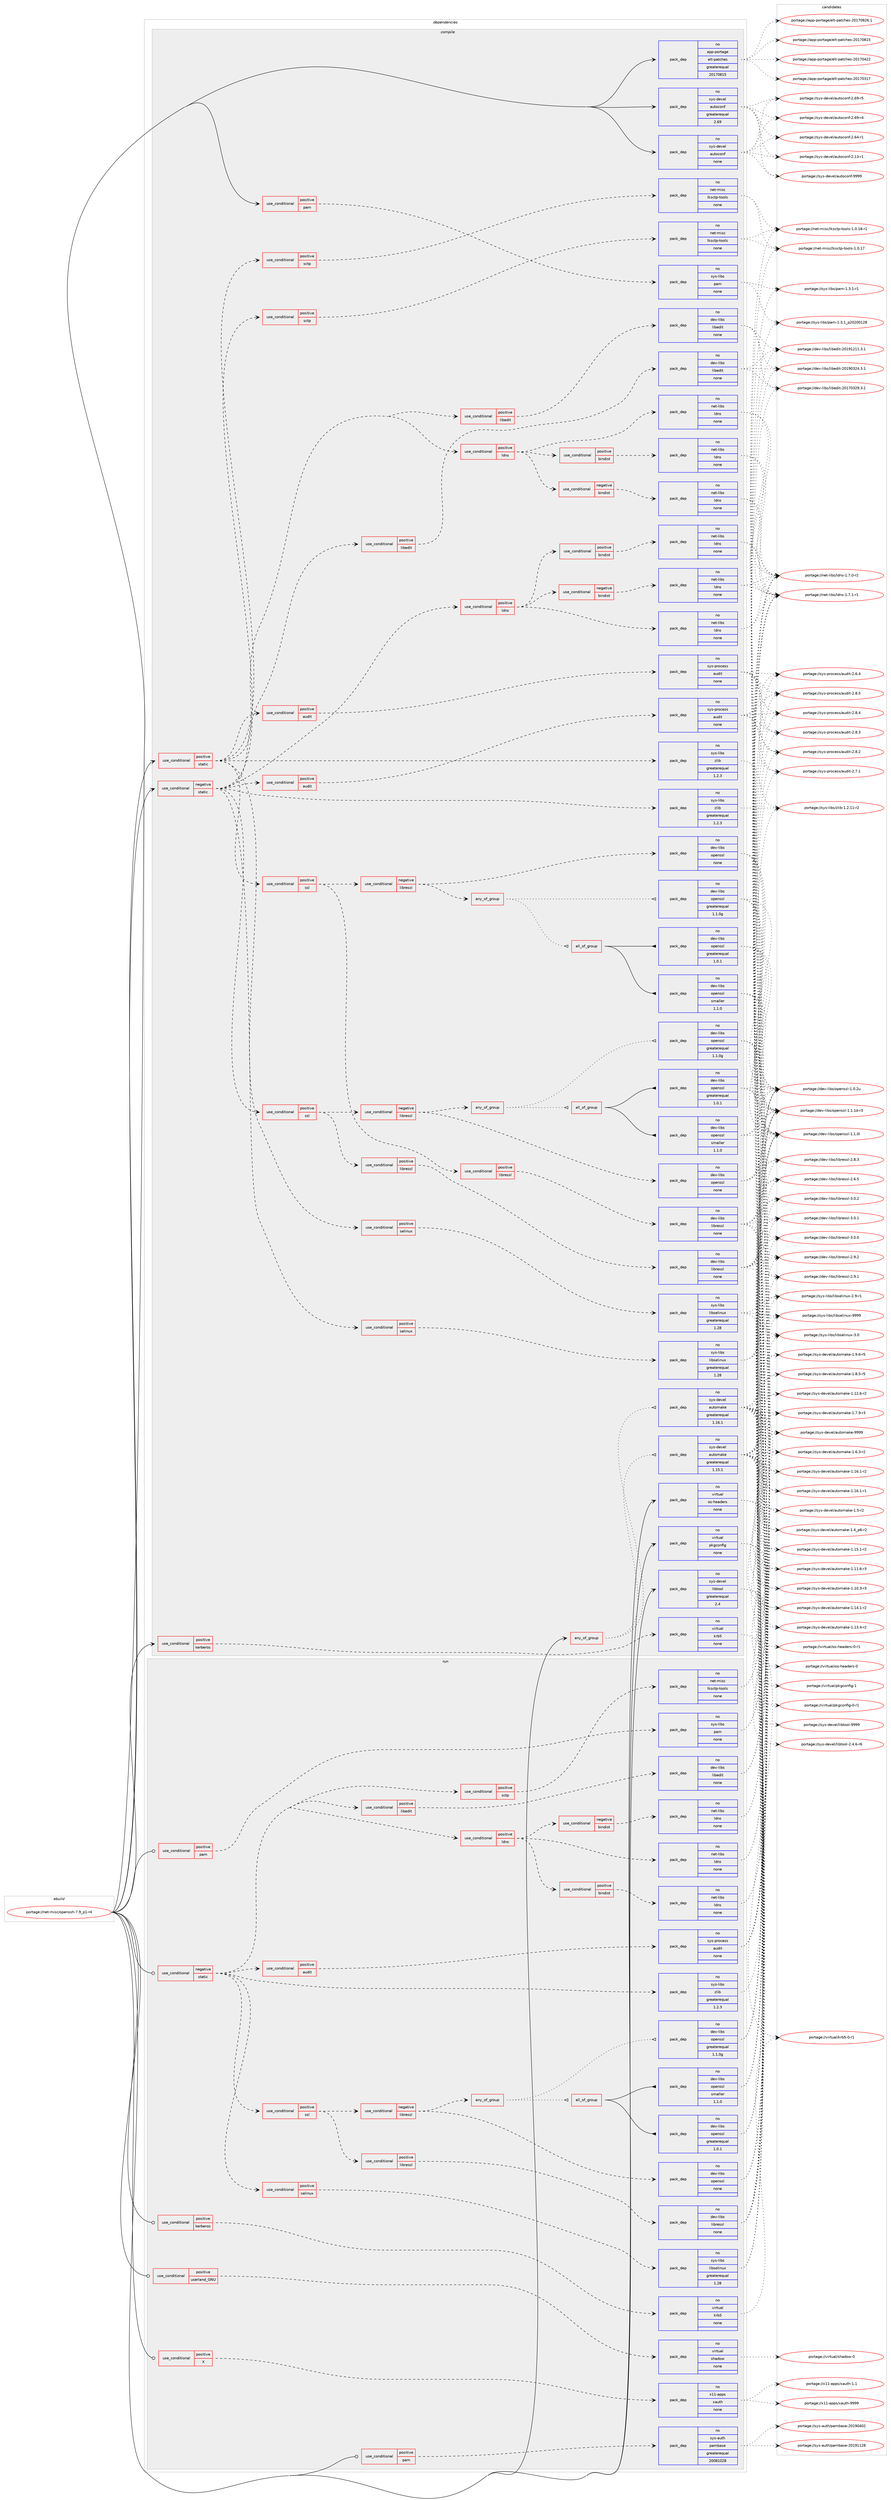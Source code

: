 digraph prolog {

# *************
# Graph options
# *************

newrank=true;
concentrate=true;
compound=true;
graph [rankdir=LR,fontname=Helvetica,fontsize=10,ranksep=1.5];#, ranksep=2.5, nodesep=0.2];
edge  [arrowhead=vee];
node  [fontname=Helvetica,fontsize=10];

# **********
# The ebuild
# **********

subgraph cluster_leftcol {
color=gray;
rank=same;
label=<<i>ebuild</i>>;
id [label="portage://net-misc/openssh-7.9_p1-r4", color=red, width=4, href="../net-misc/openssh-7.9_p1-r4.svg"];
}

# ****************
# The dependencies
# ****************

subgraph cluster_midcol {
color=gray;
label=<<i>dependencies</i>>;
subgraph cluster_compile {
fillcolor="#eeeeee";
style=filled;
label=<<i>compile</i>>;
subgraph any1944 {
dependency121180 [label=<<TABLE BORDER="0" CELLBORDER="1" CELLSPACING="0" CELLPADDING="4"><TR><TD CELLPADDING="10">any_of_group</TD></TR></TABLE>>, shape=none, color=red];subgraph pack94300 {
dependency121181 [label=<<TABLE BORDER="0" CELLBORDER="1" CELLSPACING="0" CELLPADDING="4" WIDTH="220"><TR><TD ROWSPAN="6" CELLPADDING="30">pack_dep</TD></TR><TR><TD WIDTH="110">no</TD></TR><TR><TD>sys-devel</TD></TR><TR><TD>automake</TD></TR><TR><TD>greaterequal</TD></TR><TR><TD>1.16.1</TD></TR></TABLE>>, shape=none, color=blue];
}
dependency121180:e -> dependency121181:w [weight=20,style="dotted",arrowhead="oinv"];
subgraph pack94301 {
dependency121182 [label=<<TABLE BORDER="0" CELLBORDER="1" CELLSPACING="0" CELLPADDING="4" WIDTH="220"><TR><TD ROWSPAN="6" CELLPADDING="30">pack_dep</TD></TR><TR><TD WIDTH="110">no</TD></TR><TR><TD>sys-devel</TD></TR><TR><TD>automake</TD></TR><TR><TD>greaterequal</TD></TR><TR><TD>1.15.1</TD></TR></TABLE>>, shape=none, color=blue];
}
dependency121180:e -> dependency121182:w [weight=20,style="dotted",arrowhead="oinv"];
}
id:e -> dependency121180:w [weight=20,style="solid",arrowhead="vee"];
subgraph cond24809 {
dependency121183 [label=<<TABLE BORDER="0" CELLBORDER="1" CELLSPACING="0" CELLPADDING="4"><TR><TD ROWSPAN="3" CELLPADDING="10">use_conditional</TD></TR><TR><TD>negative</TD></TR><TR><TD>static</TD></TR></TABLE>>, shape=none, color=red];
subgraph cond24810 {
dependency121184 [label=<<TABLE BORDER="0" CELLBORDER="1" CELLSPACING="0" CELLPADDING="4"><TR><TD ROWSPAN="3" CELLPADDING="10">use_conditional</TD></TR><TR><TD>positive</TD></TR><TR><TD>audit</TD></TR></TABLE>>, shape=none, color=red];
subgraph pack94302 {
dependency121185 [label=<<TABLE BORDER="0" CELLBORDER="1" CELLSPACING="0" CELLPADDING="4" WIDTH="220"><TR><TD ROWSPAN="6" CELLPADDING="30">pack_dep</TD></TR><TR><TD WIDTH="110">no</TD></TR><TR><TD>sys-process</TD></TR><TR><TD>audit</TD></TR><TR><TD>none</TD></TR><TR><TD></TD></TR></TABLE>>, shape=none, color=blue];
}
dependency121184:e -> dependency121185:w [weight=20,style="dashed",arrowhead="vee"];
}
dependency121183:e -> dependency121184:w [weight=20,style="dashed",arrowhead="vee"];
subgraph cond24811 {
dependency121186 [label=<<TABLE BORDER="0" CELLBORDER="1" CELLSPACING="0" CELLPADDING="4"><TR><TD ROWSPAN="3" CELLPADDING="10">use_conditional</TD></TR><TR><TD>positive</TD></TR><TR><TD>ldns</TD></TR></TABLE>>, shape=none, color=red];
subgraph pack94303 {
dependency121187 [label=<<TABLE BORDER="0" CELLBORDER="1" CELLSPACING="0" CELLPADDING="4" WIDTH="220"><TR><TD ROWSPAN="6" CELLPADDING="30">pack_dep</TD></TR><TR><TD WIDTH="110">no</TD></TR><TR><TD>net-libs</TD></TR><TR><TD>ldns</TD></TR><TR><TD>none</TD></TR><TR><TD></TD></TR></TABLE>>, shape=none, color=blue];
}
dependency121186:e -> dependency121187:w [weight=20,style="dashed",arrowhead="vee"];
subgraph cond24812 {
dependency121188 [label=<<TABLE BORDER="0" CELLBORDER="1" CELLSPACING="0" CELLPADDING="4"><TR><TD ROWSPAN="3" CELLPADDING="10">use_conditional</TD></TR><TR><TD>negative</TD></TR><TR><TD>bindist</TD></TR></TABLE>>, shape=none, color=red];
subgraph pack94304 {
dependency121189 [label=<<TABLE BORDER="0" CELLBORDER="1" CELLSPACING="0" CELLPADDING="4" WIDTH="220"><TR><TD ROWSPAN="6" CELLPADDING="30">pack_dep</TD></TR><TR><TD WIDTH="110">no</TD></TR><TR><TD>net-libs</TD></TR><TR><TD>ldns</TD></TR><TR><TD>none</TD></TR><TR><TD></TD></TR></TABLE>>, shape=none, color=blue];
}
dependency121188:e -> dependency121189:w [weight=20,style="dashed",arrowhead="vee"];
}
dependency121186:e -> dependency121188:w [weight=20,style="dashed",arrowhead="vee"];
subgraph cond24813 {
dependency121190 [label=<<TABLE BORDER="0" CELLBORDER="1" CELLSPACING="0" CELLPADDING="4"><TR><TD ROWSPAN="3" CELLPADDING="10">use_conditional</TD></TR><TR><TD>positive</TD></TR><TR><TD>bindist</TD></TR></TABLE>>, shape=none, color=red];
subgraph pack94305 {
dependency121191 [label=<<TABLE BORDER="0" CELLBORDER="1" CELLSPACING="0" CELLPADDING="4" WIDTH="220"><TR><TD ROWSPAN="6" CELLPADDING="30">pack_dep</TD></TR><TR><TD WIDTH="110">no</TD></TR><TR><TD>net-libs</TD></TR><TR><TD>ldns</TD></TR><TR><TD>none</TD></TR><TR><TD></TD></TR></TABLE>>, shape=none, color=blue];
}
dependency121190:e -> dependency121191:w [weight=20,style="dashed",arrowhead="vee"];
}
dependency121186:e -> dependency121190:w [weight=20,style="dashed",arrowhead="vee"];
}
dependency121183:e -> dependency121186:w [weight=20,style="dashed",arrowhead="vee"];
subgraph cond24814 {
dependency121192 [label=<<TABLE BORDER="0" CELLBORDER="1" CELLSPACING="0" CELLPADDING="4"><TR><TD ROWSPAN="3" CELLPADDING="10">use_conditional</TD></TR><TR><TD>positive</TD></TR><TR><TD>libedit</TD></TR></TABLE>>, shape=none, color=red];
subgraph pack94306 {
dependency121193 [label=<<TABLE BORDER="0" CELLBORDER="1" CELLSPACING="0" CELLPADDING="4" WIDTH="220"><TR><TD ROWSPAN="6" CELLPADDING="30">pack_dep</TD></TR><TR><TD WIDTH="110">no</TD></TR><TR><TD>dev-libs</TD></TR><TR><TD>libedit</TD></TR><TR><TD>none</TD></TR><TR><TD></TD></TR></TABLE>>, shape=none, color=blue];
}
dependency121192:e -> dependency121193:w [weight=20,style="dashed",arrowhead="vee"];
}
dependency121183:e -> dependency121192:w [weight=20,style="dashed",arrowhead="vee"];
subgraph cond24815 {
dependency121194 [label=<<TABLE BORDER="0" CELLBORDER="1" CELLSPACING="0" CELLPADDING="4"><TR><TD ROWSPAN="3" CELLPADDING="10">use_conditional</TD></TR><TR><TD>positive</TD></TR><TR><TD>sctp</TD></TR></TABLE>>, shape=none, color=red];
subgraph pack94307 {
dependency121195 [label=<<TABLE BORDER="0" CELLBORDER="1" CELLSPACING="0" CELLPADDING="4" WIDTH="220"><TR><TD ROWSPAN="6" CELLPADDING="30">pack_dep</TD></TR><TR><TD WIDTH="110">no</TD></TR><TR><TD>net-misc</TD></TR><TR><TD>lksctp-tools</TD></TR><TR><TD>none</TD></TR><TR><TD></TD></TR></TABLE>>, shape=none, color=blue];
}
dependency121194:e -> dependency121195:w [weight=20,style="dashed",arrowhead="vee"];
}
dependency121183:e -> dependency121194:w [weight=20,style="dashed",arrowhead="vee"];
subgraph cond24816 {
dependency121196 [label=<<TABLE BORDER="0" CELLBORDER="1" CELLSPACING="0" CELLPADDING="4"><TR><TD ROWSPAN="3" CELLPADDING="10">use_conditional</TD></TR><TR><TD>positive</TD></TR><TR><TD>selinux</TD></TR></TABLE>>, shape=none, color=red];
subgraph pack94308 {
dependency121197 [label=<<TABLE BORDER="0" CELLBORDER="1" CELLSPACING="0" CELLPADDING="4" WIDTH="220"><TR><TD ROWSPAN="6" CELLPADDING="30">pack_dep</TD></TR><TR><TD WIDTH="110">no</TD></TR><TR><TD>sys-libs</TD></TR><TR><TD>libselinux</TD></TR><TR><TD>greaterequal</TD></TR><TR><TD>1.28</TD></TR></TABLE>>, shape=none, color=blue];
}
dependency121196:e -> dependency121197:w [weight=20,style="dashed",arrowhead="vee"];
}
dependency121183:e -> dependency121196:w [weight=20,style="dashed",arrowhead="vee"];
subgraph cond24817 {
dependency121198 [label=<<TABLE BORDER="0" CELLBORDER="1" CELLSPACING="0" CELLPADDING="4"><TR><TD ROWSPAN="3" CELLPADDING="10">use_conditional</TD></TR><TR><TD>positive</TD></TR><TR><TD>ssl</TD></TR></TABLE>>, shape=none, color=red];
subgraph cond24818 {
dependency121199 [label=<<TABLE BORDER="0" CELLBORDER="1" CELLSPACING="0" CELLPADDING="4"><TR><TD ROWSPAN="3" CELLPADDING="10">use_conditional</TD></TR><TR><TD>negative</TD></TR><TR><TD>libressl</TD></TR></TABLE>>, shape=none, color=red];
subgraph any1945 {
dependency121200 [label=<<TABLE BORDER="0" CELLBORDER="1" CELLSPACING="0" CELLPADDING="4"><TR><TD CELLPADDING="10">any_of_group</TD></TR></TABLE>>, shape=none, color=red];subgraph all130 {
dependency121201 [label=<<TABLE BORDER="0" CELLBORDER="1" CELLSPACING="0" CELLPADDING="4"><TR><TD CELLPADDING="10">all_of_group</TD></TR></TABLE>>, shape=none, color=red];subgraph pack94309 {
dependency121202 [label=<<TABLE BORDER="0" CELLBORDER="1" CELLSPACING="0" CELLPADDING="4" WIDTH="220"><TR><TD ROWSPAN="6" CELLPADDING="30">pack_dep</TD></TR><TR><TD WIDTH="110">no</TD></TR><TR><TD>dev-libs</TD></TR><TR><TD>openssl</TD></TR><TR><TD>greaterequal</TD></TR><TR><TD>1.0.1</TD></TR></TABLE>>, shape=none, color=blue];
}
dependency121201:e -> dependency121202:w [weight=20,style="solid",arrowhead="inv"];
subgraph pack94310 {
dependency121203 [label=<<TABLE BORDER="0" CELLBORDER="1" CELLSPACING="0" CELLPADDING="4" WIDTH="220"><TR><TD ROWSPAN="6" CELLPADDING="30">pack_dep</TD></TR><TR><TD WIDTH="110">no</TD></TR><TR><TD>dev-libs</TD></TR><TR><TD>openssl</TD></TR><TR><TD>smaller</TD></TR><TR><TD>1.1.0</TD></TR></TABLE>>, shape=none, color=blue];
}
dependency121201:e -> dependency121203:w [weight=20,style="solid",arrowhead="inv"];
}
dependency121200:e -> dependency121201:w [weight=20,style="dotted",arrowhead="oinv"];
subgraph pack94311 {
dependency121204 [label=<<TABLE BORDER="0" CELLBORDER="1" CELLSPACING="0" CELLPADDING="4" WIDTH="220"><TR><TD ROWSPAN="6" CELLPADDING="30">pack_dep</TD></TR><TR><TD WIDTH="110">no</TD></TR><TR><TD>dev-libs</TD></TR><TR><TD>openssl</TD></TR><TR><TD>greaterequal</TD></TR><TR><TD>1.1.0g</TD></TR></TABLE>>, shape=none, color=blue];
}
dependency121200:e -> dependency121204:w [weight=20,style="dotted",arrowhead="oinv"];
}
dependency121199:e -> dependency121200:w [weight=20,style="dashed",arrowhead="vee"];
subgraph pack94312 {
dependency121205 [label=<<TABLE BORDER="0" CELLBORDER="1" CELLSPACING="0" CELLPADDING="4" WIDTH="220"><TR><TD ROWSPAN="6" CELLPADDING="30">pack_dep</TD></TR><TR><TD WIDTH="110">no</TD></TR><TR><TD>dev-libs</TD></TR><TR><TD>openssl</TD></TR><TR><TD>none</TD></TR><TR><TD></TD></TR></TABLE>>, shape=none, color=blue];
}
dependency121199:e -> dependency121205:w [weight=20,style="dashed",arrowhead="vee"];
}
dependency121198:e -> dependency121199:w [weight=20,style="dashed",arrowhead="vee"];
subgraph cond24819 {
dependency121206 [label=<<TABLE BORDER="0" CELLBORDER="1" CELLSPACING="0" CELLPADDING="4"><TR><TD ROWSPAN="3" CELLPADDING="10">use_conditional</TD></TR><TR><TD>positive</TD></TR><TR><TD>libressl</TD></TR></TABLE>>, shape=none, color=red];
subgraph pack94313 {
dependency121207 [label=<<TABLE BORDER="0" CELLBORDER="1" CELLSPACING="0" CELLPADDING="4" WIDTH="220"><TR><TD ROWSPAN="6" CELLPADDING="30">pack_dep</TD></TR><TR><TD WIDTH="110">no</TD></TR><TR><TD>dev-libs</TD></TR><TR><TD>libressl</TD></TR><TR><TD>none</TD></TR><TR><TD></TD></TR></TABLE>>, shape=none, color=blue];
}
dependency121206:e -> dependency121207:w [weight=20,style="dashed",arrowhead="vee"];
}
dependency121198:e -> dependency121206:w [weight=20,style="dashed",arrowhead="vee"];
}
dependency121183:e -> dependency121198:w [weight=20,style="dashed",arrowhead="vee"];
subgraph pack94314 {
dependency121208 [label=<<TABLE BORDER="0" CELLBORDER="1" CELLSPACING="0" CELLPADDING="4" WIDTH="220"><TR><TD ROWSPAN="6" CELLPADDING="30">pack_dep</TD></TR><TR><TD WIDTH="110">no</TD></TR><TR><TD>sys-libs</TD></TR><TR><TD>zlib</TD></TR><TR><TD>greaterequal</TD></TR><TR><TD>1.2.3</TD></TR></TABLE>>, shape=none, color=blue];
}
dependency121183:e -> dependency121208:w [weight=20,style="dashed",arrowhead="vee"];
}
id:e -> dependency121183:w [weight=20,style="solid",arrowhead="vee"];
subgraph cond24820 {
dependency121209 [label=<<TABLE BORDER="0" CELLBORDER="1" CELLSPACING="0" CELLPADDING="4"><TR><TD ROWSPAN="3" CELLPADDING="10">use_conditional</TD></TR><TR><TD>positive</TD></TR><TR><TD>kerberos</TD></TR></TABLE>>, shape=none, color=red];
subgraph pack94315 {
dependency121210 [label=<<TABLE BORDER="0" CELLBORDER="1" CELLSPACING="0" CELLPADDING="4" WIDTH="220"><TR><TD ROWSPAN="6" CELLPADDING="30">pack_dep</TD></TR><TR><TD WIDTH="110">no</TD></TR><TR><TD>virtual</TD></TR><TR><TD>krb5</TD></TR><TR><TD>none</TD></TR><TR><TD></TD></TR></TABLE>>, shape=none, color=blue];
}
dependency121209:e -> dependency121210:w [weight=20,style="dashed",arrowhead="vee"];
}
id:e -> dependency121209:w [weight=20,style="solid",arrowhead="vee"];
subgraph cond24821 {
dependency121211 [label=<<TABLE BORDER="0" CELLBORDER="1" CELLSPACING="0" CELLPADDING="4"><TR><TD ROWSPAN="3" CELLPADDING="10">use_conditional</TD></TR><TR><TD>positive</TD></TR><TR><TD>pam</TD></TR></TABLE>>, shape=none, color=red];
subgraph pack94316 {
dependency121212 [label=<<TABLE BORDER="0" CELLBORDER="1" CELLSPACING="0" CELLPADDING="4" WIDTH="220"><TR><TD ROWSPAN="6" CELLPADDING="30">pack_dep</TD></TR><TR><TD WIDTH="110">no</TD></TR><TR><TD>sys-libs</TD></TR><TR><TD>pam</TD></TR><TR><TD>none</TD></TR><TR><TD></TD></TR></TABLE>>, shape=none, color=blue];
}
dependency121211:e -> dependency121212:w [weight=20,style="dashed",arrowhead="vee"];
}
id:e -> dependency121211:w [weight=20,style="solid",arrowhead="vee"];
subgraph cond24822 {
dependency121213 [label=<<TABLE BORDER="0" CELLBORDER="1" CELLSPACING="0" CELLPADDING="4"><TR><TD ROWSPAN="3" CELLPADDING="10">use_conditional</TD></TR><TR><TD>positive</TD></TR><TR><TD>static</TD></TR></TABLE>>, shape=none, color=red];
subgraph cond24823 {
dependency121214 [label=<<TABLE BORDER="0" CELLBORDER="1" CELLSPACING="0" CELLPADDING="4"><TR><TD ROWSPAN="3" CELLPADDING="10">use_conditional</TD></TR><TR><TD>positive</TD></TR><TR><TD>audit</TD></TR></TABLE>>, shape=none, color=red];
subgraph pack94317 {
dependency121215 [label=<<TABLE BORDER="0" CELLBORDER="1" CELLSPACING="0" CELLPADDING="4" WIDTH="220"><TR><TD ROWSPAN="6" CELLPADDING="30">pack_dep</TD></TR><TR><TD WIDTH="110">no</TD></TR><TR><TD>sys-process</TD></TR><TR><TD>audit</TD></TR><TR><TD>none</TD></TR><TR><TD></TD></TR></TABLE>>, shape=none, color=blue];
}
dependency121214:e -> dependency121215:w [weight=20,style="dashed",arrowhead="vee"];
}
dependency121213:e -> dependency121214:w [weight=20,style="dashed",arrowhead="vee"];
subgraph cond24824 {
dependency121216 [label=<<TABLE BORDER="0" CELLBORDER="1" CELLSPACING="0" CELLPADDING="4"><TR><TD ROWSPAN="3" CELLPADDING="10">use_conditional</TD></TR><TR><TD>positive</TD></TR><TR><TD>ldns</TD></TR></TABLE>>, shape=none, color=red];
subgraph pack94318 {
dependency121217 [label=<<TABLE BORDER="0" CELLBORDER="1" CELLSPACING="0" CELLPADDING="4" WIDTH="220"><TR><TD ROWSPAN="6" CELLPADDING="30">pack_dep</TD></TR><TR><TD WIDTH="110">no</TD></TR><TR><TD>net-libs</TD></TR><TR><TD>ldns</TD></TR><TR><TD>none</TD></TR><TR><TD></TD></TR></TABLE>>, shape=none, color=blue];
}
dependency121216:e -> dependency121217:w [weight=20,style="dashed",arrowhead="vee"];
subgraph cond24825 {
dependency121218 [label=<<TABLE BORDER="0" CELLBORDER="1" CELLSPACING="0" CELLPADDING="4"><TR><TD ROWSPAN="3" CELLPADDING="10">use_conditional</TD></TR><TR><TD>negative</TD></TR><TR><TD>bindist</TD></TR></TABLE>>, shape=none, color=red];
subgraph pack94319 {
dependency121219 [label=<<TABLE BORDER="0" CELLBORDER="1" CELLSPACING="0" CELLPADDING="4" WIDTH="220"><TR><TD ROWSPAN="6" CELLPADDING="30">pack_dep</TD></TR><TR><TD WIDTH="110">no</TD></TR><TR><TD>net-libs</TD></TR><TR><TD>ldns</TD></TR><TR><TD>none</TD></TR><TR><TD></TD></TR></TABLE>>, shape=none, color=blue];
}
dependency121218:e -> dependency121219:w [weight=20,style="dashed",arrowhead="vee"];
}
dependency121216:e -> dependency121218:w [weight=20,style="dashed",arrowhead="vee"];
subgraph cond24826 {
dependency121220 [label=<<TABLE BORDER="0" CELLBORDER="1" CELLSPACING="0" CELLPADDING="4"><TR><TD ROWSPAN="3" CELLPADDING="10">use_conditional</TD></TR><TR><TD>positive</TD></TR><TR><TD>bindist</TD></TR></TABLE>>, shape=none, color=red];
subgraph pack94320 {
dependency121221 [label=<<TABLE BORDER="0" CELLBORDER="1" CELLSPACING="0" CELLPADDING="4" WIDTH="220"><TR><TD ROWSPAN="6" CELLPADDING="30">pack_dep</TD></TR><TR><TD WIDTH="110">no</TD></TR><TR><TD>net-libs</TD></TR><TR><TD>ldns</TD></TR><TR><TD>none</TD></TR><TR><TD></TD></TR></TABLE>>, shape=none, color=blue];
}
dependency121220:e -> dependency121221:w [weight=20,style="dashed",arrowhead="vee"];
}
dependency121216:e -> dependency121220:w [weight=20,style="dashed",arrowhead="vee"];
}
dependency121213:e -> dependency121216:w [weight=20,style="dashed",arrowhead="vee"];
subgraph cond24827 {
dependency121222 [label=<<TABLE BORDER="0" CELLBORDER="1" CELLSPACING="0" CELLPADDING="4"><TR><TD ROWSPAN="3" CELLPADDING="10">use_conditional</TD></TR><TR><TD>positive</TD></TR><TR><TD>libedit</TD></TR></TABLE>>, shape=none, color=red];
subgraph pack94321 {
dependency121223 [label=<<TABLE BORDER="0" CELLBORDER="1" CELLSPACING="0" CELLPADDING="4" WIDTH="220"><TR><TD ROWSPAN="6" CELLPADDING="30">pack_dep</TD></TR><TR><TD WIDTH="110">no</TD></TR><TR><TD>dev-libs</TD></TR><TR><TD>libedit</TD></TR><TR><TD>none</TD></TR><TR><TD></TD></TR></TABLE>>, shape=none, color=blue];
}
dependency121222:e -> dependency121223:w [weight=20,style="dashed",arrowhead="vee"];
}
dependency121213:e -> dependency121222:w [weight=20,style="dashed",arrowhead="vee"];
subgraph cond24828 {
dependency121224 [label=<<TABLE BORDER="0" CELLBORDER="1" CELLSPACING="0" CELLPADDING="4"><TR><TD ROWSPAN="3" CELLPADDING="10">use_conditional</TD></TR><TR><TD>positive</TD></TR><TR><TD>sctp</TD></TR></TABLE>>, shape=none, color=red];
subgraph pack94322 {
dependency121225 [label=<<TABLE BORDER="0" CELLBORDER="1" CELLSPACING="0" CELLPADDING="4" WIDTH="220"><TR><TD ROWSPAN="6" CELLPADDING="30">pack_dep</TD></TR><TR><TD WIDTH="110">no</TD></TR><TR><TD>net-misc</TD></TR><TR><TD>lksctp-tools</TD></TR><TR><TD>none</TD></TR><TR><TD></TD></TR></TABLE>>, shape=none, color=blue];
}
dependency121224:e -> dependency121225:w [weight=20,style="dashed",arrowhead="vee"];
}
dependency121213:e -> dependency121224:w [weight=20,style="dashed",arrowhead="vee"];
subgraph cond24829 {
dependency121226 [label=<<TABLE BORDER="0" CELLBORDER="1" CELLSPACING="0" CELLPADDING="4"><TR><TD ROWSPAN="3" CELLPADDING="10">use_conditional</TD></TR><TR><TD>positive</TD></TR><TR><TD>selinux</TD></TR></TABLE>>, shape=none, color=red];
subgraph pack94323 {
dependency121227 [label=<<TABLE BORDER="0" CELLBORDER="1" CELLSPACING="0" CELLPADDING="4" WIDTH="220"><TR><TD ROWSPAN="6" CELLPADDING="30">pack_dep</TD></TR><TR><TD WIDTH="110">no</TD></TR><TR><TD>sys-libs</TD></TR><TR><TD>libselinux</TD></TR><TR><TD>greaterequal</TD></TR><TR><TD>1.28</TD></TR></TABLE>>, shape=none, color=blue];
}
dependency121226:e -> dependency121227:w [weight=20,style="dashed",arrowhead="vee"];
}
dependency121213:e -> dependency121226:w [weight=20,style="dashed",arrowhead="vee"];
subgraph cond24830 {
dependency121228 [label=<<TABLE BORDER="0" CELLBORDER="1" CELLSPACING="0" CELLPADDING="4"><TR><TD ROWSPAN="3" CELLPADDING="10">use_conditional</TD></TR><TR><TD>positive</TD></TR><TR><TD>ssl</TD></TR></TABLE>>, shape=none, color=red];
subgraph cond24831 {
dependency121229 [label=<<TABLE BORDER="0" CELLBORDER="1" CELLSPACING="0" CELLPADDING="4"><TR><TD ROWSPAN="3" CELLPADDING="10">use_conditional</TD></TR><TR><TD>negative</TD></TR><TR><TD>libressl</TD></TR></TABLE>>, shape=none, color=red];
subgraph any1946 {
dependency121230 [label=<<TABLE BORDER="0" CELLBORDER="1" CELLSPACING="0" CELLPADDING="4"><TR><TD CELLPADDING="10">any_of_group</TD></TR></TABLE>>, shape=none, color=red];subgraph all131 {
dependency121231 [label=<<TABLE BORDER="0" CELLBORDER="1" CELLSPACING="0" CELLPADDING="4"><TR><TD CELLPADDING="10">all_of_group</TD></TR></TABLE>>, shape=none, color=red];subgraph pack94324 {
dependency121232 [label=<<TABLE BORDER="0" CELLBORDER="1" CELLSPACING="0" CELLPADDING="4" WIDTH="220"><TR><TD ROWSPAN="6" CELLPADDING="30">pack_dep</TD></TR><TR><TD WIDTH="110">no</TD></TR><TR><TD>dev-libs</TD></TR><TR><TD>openssl</TD></TR><TR><TD>greaterequal</TD></TR><TR><TD>1.0.1</TD></TR></TABLE>>, shape=none, color=blue];
}
dependency121231:e -> dependency121232:w [weight=20,style="solid",arrowhead="inv"];
subgraph pack94325 {
dependency121233 [label=<<TABLE BORDER="0" CELLBORDER="1" CELLSPACING="0" CELLPADDING="4" WIDTH="220"><TR><TD ROWSPAN="6" CELLPADDING="30">pack_dep</TD></TR><TR><TD WIDTH="110">no</TD></TR><TR><TD>dev-libs</TD></TR><TR><TD>openssl</TD></TR><TR><TD>smaller</TD></TR><TR><TD>1.1.0</TD></TR></TABLE>>, shape=none, color=blue];
}
dependency121231:e -> dependency121233:w [weight=20,style="solid",arrowhead="inv"];
}
dependency121230:e -> dependency121231:w [weight=20,style="dotted",arrowhead="oinv"];
subgraph pack94326 {
dependency121234 [label=<<TABLE BORDER="0" CELLBORDER="1" CELLSPACING="0" CELLPADDING="4" WIDTH="220"><TR><TD ROWSPAN="6" CELLPADDING="30">pack_dep</TD></TR><TR><TD WIDTH="110">no</TD></TR><TR><TD>dev-libs</TD></TR><TR><TD>openssl</TD></TR><TR><TD>greaterequal</TD></TR><TR><TD>1.1.0g</TD></TR></TABLE>>, shape=none, color=blue];
}
dependency121230:e -> dependency121234:w [weight=20,style="dotted",arrowhead="oinv"];
}
dependency121229:e -> dependency121230:w [weight=20,style="dashed",arrowhead="vee"];
subgraph pack94327 {
dependency121235 [label=<<TABLE BORDER="0" CELLBORDER="1" CELLSPACING="0" CELLPADDING="4" WIDTH="220"><TR><TD ROWSPAN="6" CELLPADDING="30">pack_dep</TD></TR><TR><TD WIDTH="110">no</TD></TR><TR><TD>dev-libs</TD></TR><TR><TD>openssl</TD></TR><TR><TD>none</TD></TR><TR><TD></TD></TR></TABLE>>, shape=none, color=blue];
}
dependency121229:e -> dependency121235:w [weight=20,style="dashed",arrowhead="vee"];
}
dependency121228:e -> dependency121229:w [weight=20,style="dashed",arrowhead="vee"];
subgraph cond24832 {
dependency121236 [label=<<TABLE BORDER="0" CELLBORDER="1" CELLSPACING="0" CELLPADDING="4"><TR><TD ROWSPAN="3" CELLPADDING="10">use_conditional</TD></TR><TR><TD>positive</TD></TR><TR><TD>libressl</TD></TR></TABLE>>, shape=none, color=red];
subgraph pack94328 {
dependency121237 [label=<<TABLE BORDER="0" CELLBORDER="1" CELLSPACING="0" CELLPADDING="4" WIDTH="220"><TR><TD ROWSPAN="6" CELLPADDING="30">pack_dep</TD></TR><TR><TD WIDTH="110">no</TD></TR><TR><TD>dev-libs</TD></TR><TR><TD>libressl</TD></TR><TR><TD>none</TD></TR><TR><TD></TD></TR></TABLE>>, shape=none, color=blue];
}
dependency121236:e -> dependency121237:w [weight=20,style="dashed",arrowhead="vee"];
}
dependency121228:e -> dependency121236:w [weight=20,style="dashed",arrowhead="vee"];
}
dependency121213:e -> dependency121228:w [weight=20,style="dashed",arrowhead="vee"];
subgraph pack94329 {
dependency121238 [label=<<TABLE BORDER="0" CELLBORDER="1" CELLSPACING="0" CELLPADDING="4" WIDTH="220"><TR><TD ROWSPAN="6" CELLPADDING="30">pack_dep</TD></TR><TR><TD WIDTH="110">no</TD></TR><TR><TD>sys-libs</TD></TR><TR><TD>zlib</TD></TR><TR><TD>greaterequal</TD></TR><TR><TD>1.2.3</TD></TR></TABLE>>, shape=none, color=blue];
}
dependency121213:e -> dependency121238:w [weight=20,style="dashed",arrowhead="vee"];
}
id:e -> dependency121213:w [weight=20,style="solid",arrowhead="vee"];
subgraph pack94330 {
dependency121239 [label=<<TABLE BORDER="0" CELLBORDER="1" CELLSPACING="0" CELLPADDING="4" WIDTH="220"><TR><TD ROWSPAN="6" CELLPADDING="30">pack_dep</TD></TR><TR><TD WIDTH="110">no</TD></TR><TR><TD>app-portage</TD></TR><TR><TD>elt-patches</TD></TR><TR><TD>greaterequal</TD></TR><TR><TD>20170815</TD></TR></TABLE>>, shape=none, color=blue];
}
id:e -> dependency121239:w [weight=20,style="solid",arrowhead="vee"];
subgraph pack94331 {
dependency121240 [label=<<TABLE BORDER="0" CELLBORDER="1" CELLSPACING="0" CELLPADDING="4" WIDTH="220"><TR><TD ROWSPAN="6" CELLPADDING="30">pack_dep</TD></TR><TR><TD WIDTH="110">no</TD></TR><TR><TD>sys-devel</TD></TR><TR><TD>autoconf</TD></TR><TR><TD>greaterequal</TD></TR><TR><TD>2.69</TD></TR></TABLE>>, shape=none, color=blue];
}
id:e -> dependency121240:w [weight=20,style="solid",arrowhead="vee"];
subgraph pack94332 {
dependency121241 [label=<<TABLE BORDER="0" CELLBORDER="1" CELLSPACING="0" CELLPADDING="4" WIDTH="220"><TR><TD ROWSPAN="6" CELLPADDING="30">pack_dep</TD></TR><TR><TD WIDTH="110">no</TD></TR><TR><TD>sys-devel</TD></TR><TR><TD>autoconf</TD></TR><TR><TD>none</TD></TR><TR><TD></TD></TR></TABLE>>, shape=none, color=blue];
}
id:e -> dependency121241:w [weight=20,style="solid",arrowhead="vee"];
subgraph pack94333 {
dependency121242 [label=<<TABLE BORDER="0" CELLBORDER="1" CELLSPACING="0" CELLPADDING="4" WIDTH="220"><TR><TD ROWSPAN="6" CELLPADDING="30">pack_dep</TD></TR><TR><TD WIDTH="110">no</TD></TR><TR><TD>sys-devel</TD></TR><TR><TD>libtool</TD></TR><TR><TD>greaterequal</TD></TR><TR><TD>2.4</TD></TR></TABLE>>, shape=none, color=blue];
}
id:e -> dependency121242:w [weight=20,style="solid",arrowhead="vee"];
subgraph pack94334 {
dependency121243 [label=<<TABLE BORDER="0" CELLBORDER="1" CELLSPACING="0" CELLPADDING="4" WIDTH="220"><TR><TD ROWSPAN="6" CELLPADDING="30">pack_dep</TD></TR><TR><TD WIDTH="110">no</TD></TR><TR><TD>virtual</TD></TR><TR><TD>os-headers</TD></TR><TR><TD>none</TD></TR><TR><TD></TD></TR></TABLE>>, shape=none, color=blue];
}
id:e -> dependency121243:w [weight=20,style="solid",arrowhead="vee"];
subgraph pack94335 {
dependency121244 [label=<<TABLE BORDER="0" CELLBORDER="1" CELLSPACING="0" CELLPADDING="4" WIDTH="220"><TR><TD ROWSPAN="6" CELLPADDING="30">pack_dep</TD></TR><TR><TD WIDTH="110">no</TD></TR><TR><TD>virtual</TD></TR><TR><TD>pkgconfig</TD></TR><TR><TD>none</TD></TR><TR><TD></TD></TR></TABLE>>, shape=none, color=blue];
}
id:e -> dependency121244:w [weight=20,style="solid",arrowhead="vee"];
}
subgraph cluster_compileandrun {
fillcolor="#eeeeee";
style=filled;
label=<<i>compile and run</i>>;
}
subgraph cluster_run {
fillcolor="#eeeeee";
style=filled;
label=<<i>run</i>>;
subgraph cond24833 {
dependency121245 [label=<<TABLE BORDER="0" CELLBORDER="1" CELLSPACING="0" CELLPADDING="4"><TR><TD ROWSPAN="3" CELLPADDING="10">use_conditional</TD></TR><TR><TD>negative</TD></TR><TR><TD>static</TD></TR></TABLE>>, shape=none, color=red];
subgraph cond24834 {
dependency121246 [label=<<TABLE BORDER="0" CELLBORDER="1" CELLSPACING="0" CELLPADDING="4"><TR><TD ROWSPAN="3" CELLPADDING="10">use_conditional</TD></TR><TR><TD>positive</TD></TR><TR><TD>audit</TD></TR></TABLE>>, shape=none, color=red];
subgraph pack94336 {
dependency121247 [label=<<TABLE BORDER="0" CELLBORDER="1" CELLSPACING="0" CELLPADDING="4" WIDTH="220"><TR><TD ROWSPAN="6" CELLPADDING="30">pack_dep</TD></TR><TR><TD WIDTH="110">no</TD></TR><TR><TD>sys-process</TD></TR><TR><TD>audit</TD></TR><TR><TD>none</TD></TR><TR><TD></TD></TR></TABLE>>, shape=none, color=blue];
}
dependency121246:e -> dependency121247:w [weight=20,style="dashed",arrowhead="vee"];
}
dependency121245:e -> dependency121246:w [weight=20,style="dashed",arrowhead="vee"];
subgraph cond24835 {
dependency121248 [label=<<TABLE BORDER="0" CELLBORDER="1" CELLSPACING="0" CELLPADDING="4"><TR><TD ROWSPAN="3" CELLPADDING="10">use_conditional</TD></TR><TR><TD>positive</TD></TR><TR><TD>ldns</TD></TR></TABLE>>, shape=none, color=red];
subgraph pack94337 {
dependency121249 [label=<<TABLE BORDER="0" CELLBORDER="1" CELLSPACING="0" CELLPADDING="4" WIDTH="220"><TR><TD ROWSPAN="6" CELLPADDING="30">pack_dep</TD></TR><TR><TD WIDTH="110">no</TD></TR><TR><TD>net-libs</TD></TR><TR><TD>ldns</TD></TR><TR><TD>none</TD></TR><TR><TD></TD></TR></TABLE>>, shape=none, color=blue];
}
dependency121248:e -> dependency121249:w [weight=20,style="dashed",arrowhead="vee"];
subgraph cond24836 {
dependency121250 [label=<<TABLE BORDER="0" CELLBORDER="1" CELLSPACING="0" CELLPADDING="4"><TR><TD ROWSPAN="3" CELLPADDING="10">use_conditional</TD></TR><TR><TD>negative</TD></TR><TR><TD>bindist</TD></TR></TABLE>>, shape=none, color=red];
subgraph pack94338 {
dependency121251 [label=<<TABLE BORDER="0" CELLBORDER="1" CELLSPACING="0" CELLPADDING="4" WIDTH="220"><TR><TD ROWSPAN="6" CELLPADDING="30">pack_dep</TD></TR><TR><TD WIDTH="110">no</TD></TR><TR><TD>net-libs</TD></TR><TR><TD>ldns</TD></TR><TR><TD>none</TD></TR><TR><TD></TD></TR></TABLE>>, shape=none, color=blue];
}
dependency121250:e -> dependency121251:w [weight=20,style="dashed",arrowhead="vee"];
}
dependency121248:e -> dependency121250:w [weight=20,style="dashed",arrowhead="vee"];
subgraph cond24837 {
dependency121252 [label=<<TABLE BORDER="0" CELLBORDER="1" CELLSPACING="0" CELLPADDING="4"><TR><TD ROWSPAN="3" CELLPADDING="10">use_conditional</TD></TR><TR><TD>positive</TD></TR><TR><TD>bindist</TD></TR></TABLE>>, shape=none, color=red];
subgraph pack94339 {
dependency121253 [label=<<TABLE BORDER="0" CELLBORDER="1" CELLSPACING="0" CELLPADDING="4" WIDTH="220"><TR><TD ROWSPAN="6" CELLPADDING="30">pack_dep</TD></TR><TR><TD WIDTH="110">no</TD></TR><TR><TD>net-libs</TD></TR><TR><TD>ldns</TD></TR><TR><TD>none</TD></TR><TR><TD></TD></TR></TABLE>>, shape=none, color=blue];
}
dependency121252:e -> dependency121253:w [weight=20,style="dashed",arrowhead="vee"];
}
dependency121248:e -> dependency121252:w [weight=20,style="dashed",arrowhead="vee"];
}
dependency121245:e -> dependency121248:w [weight=20,style="dashed",arrowhead="vee"];
subgraph cond24838 {
dependency121254 [label=<<TABLE BORDER="0" CELLBORDER="1" CELLSPACING="0" CELLPADDING="4"><TR><TD ROWSPAN="3" CELLPADDING="10">use_conditional</TD></TR><TR><TD>positive</TD></TR><TR><TD>libedit</TD></TR></TABLE>>, shape=none, color=red];
subgraph pack94340 {
dependency121255 [label=<<TABLE BORDER="0" CELLBORDER="1" CELLSPACING="0" CELLPADDING="4" WIDTH="220"><TR><TD ROWSPAN="6" CELLPADDING="30">pack_dep</TD></TR><TR><TD WIDTH="110">no</TD></TR><TR><TD>dev-libs</TD></TR><TR><TD>libedit</TD></TR><TR><TD>none</TD></TR><TR><TD></TD></TR></TABLE>>, shape=none, color=blue];
}
dependency121254:e -> dependency121255:w [weight=20,style="dashed",arrowhead="vee"];
}
dependency121245:e -> dependency121254:w [weight=20,style="dashed",arrowhead="vee"];
subgraph cond24839 {
dependency121256 [label=<<TABLE BORDER="0" CELLBORDER="1" CELLSPACING="0" CELLPADDING="4"><TR><TD ROWSPAN="3" CELLPADDING="10">use_conditional</TD></TR><TR><TD>positive</TD></TR><TR><TD>sctp</TD></TR></TABLE>>, shape=none, color=red];
subgraph pack94341 {
dependency121257 [label=<<TABLE BORDER="0" CELLBORDER="1" CELLSPACING="0" CELLPADDING="4" WIDTH="220"><TR><TD ROWSPAN="6" CELLPADDING="30">pack_dep</TD></TR><TR><TD WIDTH="110">no</TD></TR><TR><TD>net-misc</TD></TR><TR><TD>lksctp-tools</TD></TR><TR><TD>none</TD></TR><TR><TD></TD></TR></TABLE>>, shape=none, color=blue];
}
dependency121256:e -> dependency121257:w [weight=20,style="dashed",arrowhead="vee"];
}
dependency121245:e -> dependency121256:w [weight=20,style="dashed",arrowhead="vee"];
subgraph cond24840 {
dependency121258 [label=<<TABLE BORDER="0" CELLBORDER="1" CELLSPACING="0" CELLPADDING="4"><TR><TD ROWSPAN="3" CELLPADDING="10">use_conditional</TD></TR><TR><TD>positive</TD></TR><TR><TD>selinux</TD></TR></TABLE>>, shape=none, color=red];
subgraph pack94342 {
dependency121259 [label=<<TABLE BORDER="0" CELLBORDER="1" CELLSPACING="0" CELLPADDING="4" WIDTH="220"><TR><TD ROWSPAN="6" CELLPADDING="30">pack_dep</TD></TR><TR><TD WIDTH="110">no</TD></TR><TR><TD>sys-libs</TD></TR><TR><TD>libselinux</TD></TR><TR><TD>greaterequal</TD></TR><TR><TD>1.28</TD></TR></TABLE>>, shape=none, color=blue];
}
dependency121258:e -> dependency121259:w [weight=20,style="dashed",arrowhead="vee"];
}
dependency121245:e -> dependency121258:w [weight=20,style="dashed",arrowhead="vee"];
subgraph cond24841 {
dependency121260 [label=<<TABLE BORDER="0" CELLBORDER="1" CELLSPACING="0" CELLPADDING="4"><TR><TD ROWSPAN="3" CELLPADDING="10">use_conditional</TD></TR><TR><TD>positive</TD></TR><TR><TD>ssl</TD></TR></TABLE>>, shape=none, color=red];
subgraph cond24842 {
dependency121261 [label=<<TABLE BORDER="0" CELLBORDER="1" CELLSPACING="0" CELLPADDING="4"><TR><TD ROWSPAN="3" CELLPADDING="10">use_conditional</TD></TR><TR><TD>negative</TD></TR><TR><TD>libressl</TD></TR></TABLE>>, shape=none, color=red];
subgraph any1947 {
dependency121262 [label=<<TABLE BORDER="0" CELLBORDER="1" CELLSPACING="0" CELLPADDING="4"><TR><TD CELLPADDING="10">any_of_group</TD></TR></TABLE>>, shape=none, color=red];subgraph all132 {
dependency121263 [label=<<TABLE BORDER="0" CELLBORDER="1" CELLSPACING="0" CELLPADDING="4"><TR><TD CELLPADDING="10">all_of_group</TD></TR></TABLE>>, shape=none, color=red];subgraph pack94343 {
dependency121264 [label=<<TABLE BORDER="0" CELLBORDER="1" CELLSPACING="0" CELLPADDING="4" WIDTH="220"><TR><TD ROWSPAN="6" CELLPADDING="30">pack_dep</TD></TR><TR><TD WIDTH="110">no</TD></TR><TR><TD>dev-libs</TD></TR><TR><TD>openssl</TD></TR><TR><TD>greaterequal</TD></TR><TR><TD>1.0.1</TD></TR></TABLE>>, shape=none, color=blue];
}
dependency121263:e -> dependency121264:w [weight=20,style="solid",arrowhead="inv"];
subgraph pack94344 {
dependency121265 [label=<<TABLE BORDER="0" CELLBORDER="1" CELLSPACING="0" CELLPADDING="4" WIDTH="220"><TR><TD ROWSPAN="6" CELLPADDING="30">pack_dep</TD></TR><TR><TD WIDTH="110">no</TD></TR><TR><TD>dev-libs</TD></TR><TR><TD>openssl</TD></TR><TR><TD>smaller</TD></TR><TR><TD>1.1.0</TD></TR></TABLE>>, shape=none, color=blue];
}
dependency121263:e -> dependency121265:w [weight=20,style="solid",arrowhead="inv"];
}
dependency121262:e -> dependency121263:w [weight=20,style="dotted",arrowhead="oinv"];
subgraph pack94345 {
dependency121266 [label=<<TABLE BORDER="0" CELLBORDER="1" CELLSPACING="0" CELLPADDING="4" WIDTH="220"><TR><TD ROWSPAN="6" CELLPADDING="30">pack_dep</TD></TR><TR><TD WIDTH="110">no</TD></TR><TR><TD>dev-libs</TD></TR><TR><TD>openssl</TD></TR><TR><TD>greaterequal</TD></TR><TR><TD>1.1.0g</TD></TR></TABLE>>, shape=none, color=blue];
}
dependency121262:e -> dependency121266:w [weight=20,style="dotted",arrowhead="oinv"];
}
dependency121261:e -> dependency121262:w [weight=20,style="dashed",arrowhead="vee"];
subgraph pack94346 {
dependency121267 [label=<<TABLE BORDER="0" CELLBORDER="1" CELLSPACING="0" CELLPADDING="4" WIDTH="220"><TR><TD ROWSPAN="6" CELLPADDING="30">pack_dep</TD></TR><TR><TD WIDTH="110">no</TD></TR><TR><TD>dev-libs</TD></TR><TR><TD>openssl</TD></TR><TR><TD>none</TD></TR><TR><TD></TD></TR></TABLE>>, shape=none, color=blue];
}
dependency121261:e -> dependency121267:w [weight=20,style="dashed",arrowhead="vee"];
}
dependency121260:e -> dependency121261:w [weight=20,style="dashed",arrowhead="vee"];
subgraph cond24843 {
dependency121268 [label=<<TABLE BORDER="0" CELLBORDER="1" CELLSPACING="0" CELLPADDING="4"><TR><TD ROWSPAN="3" CELLPADDING="10">use_conditional</TD></TR><TR><TD>positive</TD></TR><TR><TD>libressl</TD></TR></TABLE>>, shape=none, color=red];
subgraph pack94347 {
dependency121269 [label=<<TABLE BORDER="0" CELLBORDER="1" CELLSPACING="0" CELLPADDING="4" WIDTH="220"><TR><TD ROWSPAN="6" CELLPADDING="30">pack_dep</TD></TR><TR><TD WIDTH="110">no</TD></TR><TR><TD>dev-libs</TD></TR><TR><TD>libressl</TD></TR><TR><TD>none</TD></TR><TR><TD></TD></TR></TABLE>>, shape=none, color=blue];
}
dependency121268:e -> dependency121269:w [weight=20,style="dashed",arrowhead="vee"];
}
dependency121260:e -> dependency121268:w [weight=20,style="dashed",arrowhead="vee"];
}
dependency121245:e -> dependency121260:w [weight=20,style="dashed",arrowhead="vee"];
subgraph pack94348 {
dependency121270 [label=<<TABLE BORDER="0" CELLBORDER="1" CELLSPACING="0" CELLPADDING="4" WIDTH="220"><TR><TD ROWSPAN="6" CELLPADDING="30">pack_dep</TD></TR><TR><TD WIDTH="110">no</TD></TR><TR><TD>sys-libs</TD></TR><TR><TD>zlib</TD></TR><TR><TD>greaterequal</TD></TR><TR><TD>1.2.3</TD></TR></TABLE>>, shape=none, color=blue];
}
dependency121245:e -> dependency121270:w [weight=20,style="dashed",arrowhead="vee"];
}
id:e -> dependency121245:w [weight=20,style="solid",arrowhead="odot"];
subgraph cond24844 {
dependency121271 [label=<<TABLE BORDER="0" CELLBORDER="1" CELLSPACING="0" CELLPADDING="4"><TR><TD ROWSPAN="3" CELLPADDING="10">use_conditional</TD></TR><TR><TD>positive</TD></TR><TR><TD>X</TD></TR></TABLE>>, shape=none, color=red];
subgraph pack94349 {
dependency121272 [label=<<TABLE BORDER="0" CELLBORDER="1" CELLSPACING="0" CELLPADDING="4" WIDTH="220"><TR><TD ROWSPAN="6" CELLPADDING="30">pack_dep</TD></TR><TR><TD WIDTH="110">no</TD></TR><TR><TD>x11-apps</TD></TR><TR><TD>xauth</TD></TR><TR><TD>none</TD></TR><TR><TD></TD></TR></TABLE>>, shape=none, color=blue];
}
dependency121271:e -> dependency121272:w [weight=20,style="dashed",arrowhead="vee"];
}
id:e -> dependency121271:w [weight=20,style="solid",arrowhead="odot"];
subgraph cond24845 {
dependency121273 [label=<<TABLE BORDER="0" CELLBORDER="1" CELLSPACING="0" CELLPADDING="4"><TR><TD ROWSPAN="3" CELLPADDING="10">use_conditional</TD></TR><TR><TD>positive</TD></TR><TR><TD>kerberos</TD></TR></TABLE>>, shape=none, color=red];
subgraph pack94350 {
dependency121274 [label=<<TABLE BORDER="0" CELLBORDER="1" CELLSPACING="0" CELLPADDING="4" WIDTH="220"><TR><TD ROWSPAN="6" CELLPADDING="30">pack_dep</TD></TR><TR><TD WIDTH="110">no</TD></TR><TR><TD>virtual</TD></TR><TR><TD>krb5</TD></TR><TR><TD>none</TD></TR><TR><TD></TD></TR></TABLE>>, shape=none, color=blue];
}
dependency121273:e -> dependency121274:w [weight=20,style="dashed",arrowhead="vee"];
}
id:e -> dependency121273:w [weight=20,style="solid",arrowhead="odot"];
subgraph cond24846 {
dependency121275 [label=<<TABLE BORDER="0" CELLBORDER="1" CELLSPACING="0" CELLPADDING="4"><TR><TD ROWSPAN="3" CELLPADDING="10">use_conditional</TD></TR><TR><TD>positive</TD></TR><TR><TD>pam</TD></TR></TABLE>>, shape=none, color=red];
subgraph pack94351 {
dependency121276 [label=<<TABLE BORDER="0" CELLBORDER="1" CELLSPACING="0" CELLPADDING="4" WIDTH="220"><TR><TD ROWSPAN="6" CELLPADDING="30">pack_dep</TD></TR><TR><TD WIDTH="110">no</TD></TR><TR><TD>sys-auth</TD></TR><TR><TD>pambase</TD></TR><TR><TD>greaterequal</TD></TR><TR><TD>20081028</TD></TR></TABLE>>, shape=none, color=blue];
}
dependency121275:e -> dependency121276:w [weight=20,style="dashed",arrowhead="vee"];
}
id:e -> dependency121275:w [weight=20,style="solid",arrowhead="odot"];
subgraph cond24847 {
dependency121277 [label=<<TABLE BORDER="0" CELLBORDER="1" CELLSPACING="0" CELLPADDING="4"><TR><TD ROWSPAN="3" CELLPADDING="10">use_conditional</TD></TR><TR><TD>positive</TD></TR><TR><TD>pam</TD></TR></TABLE>>, shape=none, color=red];
subgraph pack94352 {
dependency121278 [label=<<TABLE BORDER="0" CELLBORDER="1" CELLSPACING="0" CELLPADDING="4" WIDTH="220"><TR><TD ROWSPAN="6" CELLPADDING="30">pack_dep</TD></TR><TR><TD WIDTH="110">no</TD></TR><TR><TD>sys-libs</TD></TR><TR><TD>pam</TD></TR><TR><TD>none</TD></TR><TR><TD></TD></TR></TABLE>>, shape=none, color=blue];
}
dependency121277:e -> dependency121278:w [weight=20,style="dashed",arrowhead="vee"];
}
id:e -> dependency121277:w [weight=20,style="solid",arrowhead="odot"];
subgraph cond24848 {
dependency121279 [label=<<TABLE BORDER="0" CELLBORDER="1" CELLSPACING="0" CELLPADDING="4"><TR><TD ROWSPAN="3" CELLPADDING="10">use_conditional</TD></TR><TR><TD>positive</TD></TR><TR><TD>userland_GNU</TD></TR></TABLE>>, shape=none, color=red];
subgraph pack94353 {
dependency121280 [label=<<TABLE BORDER="0" CELLBORDER="1" CELLSPACING="0" CELLPADDING="4" WIDTH="220"><TR><TD ROWSPAN="6" CELLPADDING="30">pack_dep</TD></TR><TR><TD WIDTH="110">no</TD></TR><TR><TD>virtual</TD></TR><TR><TD>shadow</TD></TR><TR><TD>none</TD></TR><TR><TD></TD></TR></TABLE>>, shape=none, color=blue];
}
dependency121279:e -> dependency121280:w [weight=20,style="dashed",arrowhead="vee"];
}
id:e -> dependency121279:w [weight=20,style="solid",arrowhead="odot"];
}
}

# **************
# The candidates
# **************

subgraph cluster_choices {
rank=same;
color=gray;
label=<<i>candidates</i>>;

subgraph choice94300 {
color=black;
nodesep=1;
choice115121115451001011181011084797117116111109971071014557575757 [label="portage://sys-devel/automake-9999", color=red, width=4,href="../sys-devel/automake-9999.svg"];
choice115121115451001011181011084797117116111109971071014549465746544511453 [label="portage://sys-devel/automake-1.9.6-r5", color=red, width=4,href="../sys-devel/automake-1.9.6-r5.svg"];
choice115121115451001011181011084797117116111109971071014549465646534511453 [label="portage://sys-devel/automake-1.8.5-r5", color=red, width=4,href="../sys-devel/automake-1.8.5-r5.svg"];
choice115121115451001011181011084797117116111109971071014549465546574511451 [label="portage://sys-devel/automake-1.7.9-r3", color=red, width=4,href="../sys-devel/automake-1.7.9-r3.svg"];
choice115121115451001011181011084797117116111109971071014549465446514511450 [label="portage://sys-devel/automake-1.6.3-r2", color=red, width=4,href="../sys-devel/automake-1.6.3-r2.svg"];
choice11512111545100101118101108479711711611110997107101454946534511450 [label="portage://sys-devel/automake-1.5-r2", color=red, width=4,href="../sys-devel/automake-1.5-r2.svg"];
choice115121115451001011181011084797117116111109971071014549465295112544511450 [label="portage://sys-devel/automake-1.4_p6-r2", color=red, width=4,href="../sys-devel/automake-1.4_p6-r2.svg"];
choice11512111545100101118101108479711711611110997107101454946495446494511450 [label="portage://sys-devel/automake-1.16.1-r2", color=red, width=4,href="../sys-devel/automake-1.16.1-r2.svg"];
choice11512111545100101118101108479711711611110997107101454946495446494511449 [label="portage://sys-devel/automake-1.16.1-r1", color=red, width=4,href="../sys-devel/automake-1.16.1-r1.svg"];
choice11512111545100101118101108479711711611110997107101454946495346494511450 [label="portage://sys-devel/automake-1.15.1-r2", color=red, width=4,href="../sys-devel/automake-1.15.1-r2.svg"];
choice11512111545100101118101108479711711611110997107101454946495246494511450 [label="portage://sys-devel/automake-1.14.1-r2", color=red, width=4,href="../sys-devel/automake-1.14.1-r2.svg"];
choice11512111545100101118101108479711711611110997107101454946495146524511450 [label="portage://sys-devel/automake-1.13.4-r2", color=red, width=4,href="../sys-devel/automake-1.13.4-r2.svg"];
choice11512111545100101118101108479711711611110997107101454946495046544511450 [label="portage://sys-devel/automake-1.12.6-r2", color=red, width=4,href="../sys-devel/automake-1.12.6-r2.svg"];
choice11512111545100101118101108479711711611110997107101454946494946544511451 [label="portage://sys-devel/automake-1.11.6-r3", color=red, width=4,href="../sys-devel/automake-1.11.6-r3.svg"];
choice11512111545100101118101108479711711611110997107101454946494846514511451 [label="portage://sys-devel/automake-1.10.3-r3", color=red, width=4,href="../sys-devel/automake-1.10.3-r3.svg"];
dependency121181:e -> choice115121115451001011181011084797117116111109971071014557575757:w [style=dotted,weight="100"];
dependency121181:e -> choice115121115451001011181011084797117116111109971071014549465746544511453:w [style=dotted,weight="100"];
dependency121181:e -> choice115121115451001011181011084797117116111109971071014549465646534511453:w [style=dotted,weight="100"];
dependency121181:e -> choice115121115451001011181011084797117116111109971071014549465546574511451:w [style=dotted,weight="100"];
dependency121181:e -> choice115121115451001011181011084797117116111109971071014549465446514511450:w [style=dotted,weight="100"];
dependency121181:e -> choice11512111545100101118101108479711711611110997107101454946534511450:w [style=dotted,weight="100"];
dependency121181:e -> choice115121115451001011181011084797117116111109971071014549465295112544511450:w [style=dotted,weight="100"];
dependency121181:e -> choice11512111545100101118101108479711711611110997107101454946495446494511450:w [style=dotted,weight="100"];
dependency121181:e -> choice11512111545100101118101108479711711611110997107101454946495446494511449:w [style=dotted,weight="100"];
dependency121181:e -> choice11512111545100101118101108479711711611110997107101454946495346494511450:w [style=dotted,weight="100"];
dependency121181:e -> choice11512111545100101118101108479711711611110997107101454946495246494511450:w [style=dotted,weight="100"];
dependency121181:e -> choice11512111545100101118101108479711711611110997107101454946495146524511450:w [style=dotted,weight="100"];
dependency121181:e -> choice11512111545100101118101108479711711611110997107101454946495046544511450:w [style=dotted,weight="100"];
dependency121181:e -> choice11512111545100101118101108479711711611110997107101454946494946544511451:w [style=dotted,weight="100"];
dependency121181:e -> choice11512111545100101118101108479711711611110997107101454946494846514511451:w [style=dotted,weight="100"];
}
subgraph choice94301 {
color=black;
nodesep=1;
choice115121115451001011181011084797117116111109971071014557575757 [label="portage://sys-devel/automake-9999", color=red, width=4,href="../sys-devel/automake-9999.svg"];
choice115121115451001011181011084797117116111109971071014549465746544511453 [label="portage://sys-devel/automake-1.9.6-r5", color=red, width=4,href="../sys-devel/automake-1.9.6-r5.svg"];
choice115121115451001011181011084797117116111109971071014549465646534511453 [label="portage://sys-devel/automake-1.8.5-r5", color=red, width=4,href="../sys-devel/automake-1.8.5-r5.svg"];
choice115121115451001011181011084797117116111109971071014549465546574511451 [label="portage://sys-devel/automake-1.7.9-r3", color=red, width=4,href="../sys-devel/automake-1.7.9-r3.svg"];
choice115121115451001011181011084797117116111109971071014549465446514511450 [label="portage://sys-devel/automake-1.6.3-r2", color=red, width=4,href="../sys-devel/automake-1.6.3-r2.svg"];
choice11512111545100101118101108479711711611110997107101454946534511450 [label="portage://sys-devel/automake-1.5-r2", color=red, width=4,href="../sys-devel/automake-1.5-r2.svg"];
choice115121115451001011181011084797117116111109971071014549465295112544511450 [label="portage://sys-devel/automake-1.4_p6-r2", color=red, width=4,href="../sys-devel/automake-1.4_p6-r2.svg"];
choice11512111545100101118101108479711711611110997107101454946495446494511450 [label="portage://sys-devel/automake-1.16.1-r2", color=red, width=4,href="../sys-devel/automake-1.16.1-r2.svg"];
choice11512111545100101118101108479711711611110997107101454946495446494511449 [label="portage://sys-devel/automake-1.16.1-r1", color=red, width=4,href="../sys-devel/automake-1.16.1-r1.svg"];
choice11512111545100101118101108479711711611110997107101454946495346494511450 [label="portage://sys-devel/automake-1.15.1-r2", color=red, width=4,href="../sys-devel/automake-1.15.1-r2.svg"];
choice11512111545100101118101108479711711611110997107101454946495246494511450 [label="portage://sys-devel/automake-1.14.1-r2", color=red, width=4,href="../sys-devel/automake-1.14.1-r2.svg"];
choice11512111545100101118101108479711711611110997107101454946495146524511450 [label="portage://sys-devel/automake-1.13.4-r2", color=red, width=4,href="../sys-devel/automake-1.13.4-r2.svg"];
choice11512111545100101118101108479711711611110997107101454946495046544511450 [label="portage://sys-devel/automake-1.12.6-r2", color=red, width=4,href="../sys-devel/automake-1.12.6-r2.svg"];
choice11512111545100101118101108479711711611110997107101454946494946544511451 [label="portage://sys-devel/automake-1.11.6-r3", color=red, width=4,href="../sys-devel/automake-1.11.6-r3.svg"];
choice11512111545100101118101108479711711611110997107101454946494846514511451 [label="portage://sys-devel/automake-1.10.3-r3", color=red, width=4,href="../sys-devel/automake-1.10.3-r3.svg"];
dependency121182:e -> choice115121115451001011181011084797117116111109971071014557575757:w [style=dotted,weight="100"];
dependency121182:e -> choice115121115451001011181011084797117116111109971071014549465746544511453:w [style=dotted,weight="100"];
dependency121182:e -> choice115121115451001011181011084797117116111109971071014549465646534511453:w [style=dotted,weight="100"];
dependency121182:e -> choice115121115451001011181011084797117116111109971071014549465546574511451:w [style=dotted,weight="100"];
dependency121182:e -> choice115121115451001011181011084797117116111109971071014549465446514511450:w [style=dotted,weight="100"];
dependency121182:e -> choice11512111545100101118101108479711711611110997107101454946534511450:w [style=dotted,weight="100"];
dependency121182:e -> choice115121115451001011181011084797117116111109971071014549465295112544511450:w [style=dotted,weight="100"];
dependency121182:e -> choice11512111545100101118101108479711711611110997107101454946495446494511450:w [style=dotted,weight="100"];
dependency121182:e -> choice11512111545100101118101108479711711611110997107101454946495446494511449:w [style=dotted,weight="100"];
dependency121182:e -> choice11512111545100101118101108479711711611110997107101454946495346494511450:w [style=dotted,weight="100"];
dependency121182:e -> choice11512111545100101118101108479711711611110997107101454946495246494511450:w [style=dotted,weight="100"];
dependency121182:e -> choice11512111545100101118101108479711711611110997107101454946495146524511450:w [style=dotted,weight="100"];
dependency121182:e -> choice11512111545100101118101108479711711611110997107101454946495046544511450:w [style=dotted,weight="100"];
dependency121182:e -> choice11512111545100101118101108479711711611110997107101454946494946544511451:w [style=dotted,weight="100"];
dependency121182:e -> choice11512111545100101118101108479711711611110997107101454946494846514511451:w [style=dotted,weight="100"];
}
subgraph choice94302 {
color=black;
nodesep=1;
choice11512111545112114111991011151154797117100105116455046564653 [label="portage://sys-process/audit-2.8.5", color=red, width=4,href="../sys-process/audit-2.8.5.svg"];
choice11512111545112114111991011151154797117100105116455046564652 [label="portage://sys-process/audit-2.8.4", color=red, width=4,href="../sys-process/audit-2.8.4.svg"];
choice11512111545112114111991011151154797117100105116455046564651 [label="portage://sys-process/audit-2.8.3", color=red, width=4,href="../sys-process/audit-2.8.3.svg"];
choice11512111545112114111991011151154797117100105116455046564650 [label="portage://sys-process/audit-2.8.2", color=red, width=4,href="../sys-process/audit-2.8.2.svg"];
choice11512111545112114111991011151154797117100105116455046554649 [label="portage://sys-process/audit-2.7.1", color=red, width=4,href="../sys-process/audit-2.7.1.svg"];
choice11512111545112114111991011151154797117100105116455046544652 [label="portage://sys-process/audit-2.6.4", color=red, width=4,href="../sys-process/audit-2.6.4.svg"];
dependency121185:e -> choice11512111545112114111991011151154797117100105116455046564653:w [style=dotted,weight="100"];
dependency121185:e -> choice11512111545112114111991011151154797117100105116455046564652:w [style=dotted,weight="100"];
dependency121185:e -> choice11512111545112114111991011151154797117100105116455046564651:w [style=dotted,weight="100"];
dependency121185:e -> choice11512111545112114111991011151154797117100105116455046564650:w [style=dotted,weight="100"];
dependency121185:e -> choice11512111545112114111991011151154797117100105116455046554649:w [style=dotted,weight="100"];
dependency121185:e -> choice11512111545112114111991011151154797117100105116455046544652:w [style=dotted,weight="100"];
}
subgraph choice94303 {
color=black;
nodesep=1;
choice1101011164510810598115471081001101154549465546494511449 [label="portage://net-libs/ldns-1.7.1-r1", color=red, width=4,href="../net-libs/ldns-1.7.1-r1.svg"];
choice1101011164510810598115471081001101154549465546484511450 [label="portage://net-libs/ldns-1.7.0-r2", color=red, width=4,href="../net-libs/ldns-1.7.0-r2.svg"];
dependency121187:e -> choice1101011164510810598115471081001101154549465546494511449:w [style=dotted,weight="100"];
dependency121187:e -> choice1101011164510810598115471081001101154549465546484511450:w [style=dotted,weight="100"];
}
subgraph choice94304 {
color=black;
nodesep=1;
choice1101011164510810598115471081001101154549465546494511449 [label="portage://net-libs/ldns-1.7.1-r1", color=red, width=4,href="../net-libs/ldns-1.7.1-r1.svg"];
choice1101011164510810598115471081001101154549465546484511450 [label="portage://net-libs/ldns-1.7.0-r2", color=red, width=4,href="../net-libs/ldns-1.7.0-r2.svg"];
dependency121189:e -> choice1101011164510810598115471081001101154549465546494511449:w [style=dotted,weight="100"];
dependency121189:e -> choice1101011164510810598115471081001101154549465546484511450:w [style=dotted,weight="100"];
}
subgraph choice94305 {
color=black;
nodesep=1;
choice1101011164510810598115471081001101154549465546494511449 [label="portage://net-libs/ldns-1.7.1-r1", color=red, width=4,href="../net-libs/ldns-1.7.1-r1.svg"];
choice1101011164510810598115471081001101154549465546484511450 [label="portage://net-libs/ldns-1.7.0-r2", color=red, width=4,href="../net-libs/ldns-1.7.0-r2.svg"];
dependency121191:e -> choice1101011164510810598115471081001101154549465546494511449:w [style=dotted,weight="100"];
dependency121191:e -> choice1101011164510810598115471081001101154549465546484511450:w [style=dotted,weight="100"];
}
subgraph choice94306 {
color=black;
nodesep=1;
choice1001011184510810598115471081059810110010511645504849574950494946514649 [label="portage://dev-libs/libedit-20191211.3.1", color=red, width=4,href="../dev-libs/libedit-20191211.3.1.svg"];
choice1001011184510810598115471081059810110010511645504849574851505246514649 [label="portage://dev-libs/libedit-20190324.3.1", color=red, width=4,href="../dev-libs/libedit-20190324.3.1.svg"];
choice1001011184510810598115471081059810110010511645504849554851505746514649 [label="portage://dev-libs/libedit-20170329.3.1", color=red, width=4,href="../dev-libs/libedit-20170329.3.1.svg"];
dependency121193:e -> choice1001011184510810598115471081059810110010511645504849574950494946514649:w [style=dotted,weight="100"];
dependency121193:e -> choice1001011184510810598115471081059810110010511645504849574851505246514649:w [style=dotted,weight="100"];
dependency121193:e -> choice1001011184510810598115471081059810110010511645504849554851505746514649:w [style=dotted,weight="100"];
}
subgraph choice94307 {
color=black;
nodesep=1;
choice1101011164510910511599471081071159911611245116111111108115454946484649564511449 [label="portage://net-misc/lksctp-tools-1.0.18-r1", color=red, width=4,href="../net-misc/lksctp-tools-1.0.18-r1.svg"];
choice110101116451091051159947108107115991161124511611111110811545494648464955 [label="portage://net-misc/lksctp-tools-1.0.17", color=red, width=4,href="../net-misc/lksctp-tools-1.0.17.svg"];
dependency121195:e -> choice1101011164510910511599471081071159911611245116111111108115454946484649564511449:w [style=dotted,weight="100"];
dependency121195:e -> choice110101116451091051159947108107115991161124511611111110811545494648464955:w [style=dotted,weight="100"];
}
subgraph choice94308 {
color=black;
nodesep=1;
choice115121115451081059811547108105981151011081051101171204557575757 [label="portage://sys-libs/libselinux-9999", color=red, width=4,href="../sys-libs/libselinux-9999.svg"];
choice1151211154510810598115471081059811510110810511011712045514648 [label="portage://sys-libs/libselinux-3.0", color=red, width=4,href="../sys-libs/libselinux-3.0.svg"];
choice11512111545108105981154710810598115101108105110117120455046574511449 [label="portage://sys-libs/libselinux-2.9-r1", color=red, width=4,href="../sys-libs/libselinux-2.9-r1.svg"];
dependency121197:e -> choice115121115451081059811547108105981151011081051101171204557575757:w [style=dotted,weight="100"];
dependency121197:e -> choice1151211154510810598115471081059811510110810511011712045514648:w [style=dotted,weight="100"];
dependency121197:e -> choice11512111545108105981154710810598115101108105110117120455046574511449:w [style=dotted,weight="100"];
}
subgraph choice94309 {
color=black;
nodesep=1;
choice1001011184510810598115471111121011101151151084549464946491004511451 [label="portage://dev-libs/openssl-1.1.1d-r3", color=red, width=4,href="../dev-libs/openssl-1.1.1d-r3.svg"];
choice100101118451081059811547111112101110115115108454946494648108 [label="portage://dev-libs/openssl-1.1.0l", color=red, width=4,href="../dev-libs/openssl-1.1.0l.svg"];
choice100101118451081059811547111112101110115115108454946484650117 [label="portage://dev-libs/openssl-1.0.2u", color=red, width=4,href="../dev-libs/openssl-1.0.2u.svg"];
dependency121202:e -> choice1001011184510810598115471111121011101151151084549464946491004511451:w [style=dotted,weight="100"];
dependency121202:e -> choice100101118451081059811547111112101110115115108454946494648108:w [style=dotted,weight="100"];
dependency121202:e -> choice100101118451081059811547111112101110115115108454946484650117:w [style=dotted,weight="100"];
}
subgraph choice94310 {
color=black;
nodesep=1;
choice1001011184510810598115471111121011101151151084549464946491004511451 [label="portage://dev-libs/openssl-1.1.1d-r3", color=red, width=4,href="../dev-libs/openssl-1.1.1d-r3.svg"];
choice100101118451081059811547111112101110115115108454946494648108 [label="portage://dev-libs/openssl-1.1.0l", color=red, width=4,href="../dev-libs/openssl-1.1.0l.svg"];
choice100101118451081059811547111112101110115115108454946484650117 [label="portage://dev-libs/openssl-1.0.2u", color=red, width=4,href="../dev-libs/openssl-1.0.2u.svg"];
dependency121203:e -> choice1001011184510810598115471111121011101151151084549464946491004511451:w [style=dotted,weight="100"];
dependency121203:e -> choice100101118451081059811547111112101110115115108454946494648108:w [style=dotted,weight="100"];
dependency121203:e -> choice100101118451081059811547111112101110115115108454946484650117:w [style=dotted,weight="100"];
}
subgraph choice94311 {
color=black;
nodesep=1;
choice1001011184510810598115471111121011101151151084549464946491004511451 [label="portage://dev-libs/openssl-1.1.1d-r3", color=red, width=4,href="../dev-libs/openssl-1.1.1d-r3.svg"];
choice100101118451081059811547111112101110115115108454946494648108 [label="portage://dev-libs/openssl-1.1.0l", color=red, width=4,href="../dev-libs/openssl-1.1.0l.svg"];
choice100101118451081059811547111112101110115115108454946484650117 [label="portage://dev-libs/openssl-1.0.2u", color=red, width=4,href="../dev-libs/openssl-1.0.2u.svg"];
dependency121204:e -> choice1001011184510810598115471111121011101151151084549464946491004511451:w [style=dotted,weight="100"];
dependency121204:e -> choice100101118451081059811547111112101110115115108454946494648108:w [style=dotted,weight="100"];
dependency121204:e -> choice100101118451081059811547111112101110115115108454946484650117:w [style=dotted,weight="100"];
}
subgraph choice94312 {
color=black;
nodesep=1;
choice1001011184510810598115471111121011101151151084549464946491004511451 [label="portage://dev-libs/openssl-1.1.1d-r3", color=red, width=4,href="../dev-libs/openssl-1.1.1d-r3.svg"];
choice100101118451081059811547111112101110115115108454946494648108 [label="portage://dev-libs/openssl-1.1.0l", color=red, width=4,href="../dev-libs/openssl-1.1.0l.svg"];
choice100101118451081059811547111112101110115115108454946484650117 [label="portage://dev-libs/openssl-1.0.2u", color=red, width=4,href="../dev-libs/openssl-1.0.2u.svg"];
dependency121205:e -> choice1001011184510810598115471111121011101151151084549464946491004511451:w [style=dotted,weight="100"];
dependency121205:e -> choice100101118451081059811547111112101110115115108454946494648108:w [style=dotted,weight="100"];
dependency121205:e -> choice100101118451081059811547111112101110115115108454946484650117:w [style=dotted,weight="100"];
}
subgraph choice94313 {
color=black;
nodesep=1;
choice10010111845108105981154710810598114101115115108455146484650 [label="portage://dev-libs/libressl-3.0.2", color=red, width=4,href="../dev-libs/libressl-3.0.2.svg"];
choice10010111845108105981154710810598114101115115108455146484649 [label="portage://dev-libs/libressl-3.0.1", color=red, width=4,href="../dev-libs/libressl-3.0.1.svg"];
choice10010111845108105981154710810598114101115115108455146484648 [label="portage://dev-libs/libressl-3.0.0", color=red, width=4,href="../dev-libs/libressl-3.0.0.svg"];
choice10010111845108105981154710810598114101115115108455046574650 [label="portage://dev-libs/libressl-2.9.2", color=red, width=4,href="../dev-libs/libressl-2.9.2.svg"];
choice10010111845108105981154710810598114101115115108455046574649 [label="portage://dev-libs/libressl-2.9.1", color=red, width=4,href="../dev-libs/libressl-2.9.1.svg"];
choice10010111845108105981154710810598114101115115108455046564651 [label="portage://dev-libs/libressl-2.8.3", color=red, width=4,href="../dev-libs/libressl-2.8.3.svg"];
choice10010111845108105981154710810598114101115115108455046544653 [label="portage://dev-libs/libressl-2.6.5", color=red, width=4,href="../dev-libs/libressl-2.6.5.svg"];
dependency121207:e -> choice10010111845108105981154710810598114101115115108455146484650:w [style=dotted,weight="100"];
dependency121207:e -> choice10010111845108105981154710810598114101115115108455146484649:w [style=dotted,weight="100"];
dependency121207:e -> choice10010111845108105981154710810598114101115115108455146484648:w [style=dotted,weight="100"];
dependency121207:e -> choice10010111845108105981154710810598114101115115108455046574650:w [style=dotted,weight="100"];
dependency121207:e -> choice10010111845108105981154710810598114101115115108455046574649:w [style=dotted,weight="100"];
dependency121207:e -> choice10010111845108105981154710810598114101115115108455046564651:w [style=dotted,weight="100"];
dependency121207:e -> choice10010111845108105981154710810598114101115115108455046544653:w [style=dotted,weight="100"];
}
subgraph choice94314 {
color=black;
nodesep=1;
choice11512111545108105981154712210810598454946504649494511450 [label="portage://sys-libs/zlib-1.2.11-r2", color=red, width=4,href="../sys-libs/zlib-1.2.11-r2.svg"];
dependency121208:e -> choice11512111545108105981154712210810598454946504649494511450:w [style=dotted,weight="100"];
}
subgraph choice94315 {
color=black;
nodesep=1;
choice1181051141161179710847107114985345484511449 [label="portage://virtual/krb5-0-r1", color=red, width=4,href="../virtual/krb5-0-r1.svg"];
dependency121210:e -> choice1181051141161179710847107114985345484511449:w [style=dotted,weight="100"];
}
subgraph choice94316 {
color=black;
nodesep=1;
choice11512111545108105981154711297109454946514649951125048504848495056 [label="portage://sys-libs/pam-1.3.1_p20200128", color=red, width=4,href="../sys-libs/pam-1.3.1_p20200128.svg"];
choice115121115451081059811547112971094549465146494511449 [label="portage://sys-libs/pam-1.3.1-r1", color=red, width=4,href="../sys-libs/pam-1.3.1-r1.svg"];
dependency121212:e -> choice11512111545108105981154711297109454946514649951125048504848495056:w [style=dotted,weight="100"];
dependency121212:e -> choice115121115451081059811547112971094549465146494511449:w [style=dotted,weight="100"];
}
subgraph choice94317 {
color=black;
nodesep=1;
choice11512111545112114111991011151154797117100105116455046564653 [label="portage://sys-process/audit-2.8.5", color=red, width=4,href="../sys-process/audit-2.8.5.svg"];
choice11512111545112114111991011151154797117100105116455046564652 [label="portage://sys-process/audit-2.8.4", color=red, width=4,href="../sys-process/audit-2.8.4.svg"];
choice11512111545112114111991011151154797117100105116455046564651 [label="portage://sys-process/audit-2.8.3", color=red, width=4,href="../sys-process/audit-2.8.3.svg"];
choice11512111545112114111991011151154797117100105116455046564650 [label="portage://sys-process/audit-2.8.2", color=red, width=4,href="../sys-process/audit-2.8.2.svg"];
choice11512111545112114111991011151154797117100105116455046554649 [label="portage://sys-process/audit-2.7.1", color=red, width=4,href="../sys-process/audit-2.7.1.svg"];
choice11512111545112114111991011151154797117100105116455046544652 [label="portage://sys-process/audit-2.6.4", color=red, width=4,href="../sys-process/audit-2.6.4.svg"];
dependency121215:e -> choice11512111545112114111991011151154797117100105116455046564653:w [style=dotted,weight="100"];
dependency121215:e -> choice11512111545112114111991011151154797117100105116455046564652:w [style=dotted,weight="100"];
dependency121215:e -> choice11512111545112114111991011151154797117100105116455046564651:w [style=dotted,weight="100"];
dependency121215:e -> choice11512111545112114111991011151154797117100105116455046564650:w [style=dotted,weight="100"];
dependency121215:e -> choice11512111545112114111991011151154797117100105116455046554649:w [style=dotted,weight="100"];
dependency121215:e -> choice11512111545112114111991011151154797117100105116455046544652:w [style=dotted,weight="100"];
}
subgraph choice94318 {
color=black;
nodesep=1;
choice1101011164510810598115471081001101154549465546494511449 [label="portage://net-libs/ldns-1.7.1-r1", color=red, width=4,href="../net-libs/ldns-1.7.1-r1.svg"];
choice1101011164510810598115471081001101154549465546484511450 [label="portage://net-libs/ldns-1.7.0-r2", color=red, width=4,href="../net-libs/ldns-1.7.0-r2.svg"];
dependency121217:e -> choice1101011164510810598115471081001101154549465546494511449:w [style=dotted,weight="100"];
dependency121217:e -> choice1101011164510810598115471081001101154549465546484511450:w [style=dotted,weight="100"];
}
subgraph choice94319 {
color=black;
nodesep=1;
choice1101011164510810598115471081001101154549465546494511449 [label="portage://net-libs/ldns-1.7.1-r1", color=red, width=4,href="../net-libs/ldns-1.7.1-r1.svg"];
choice1101011164510810598115471081001101154549465546484511450 [label="portage://net-libs/ldns-1.7.0-r2", color=red, width=4,href="../net-libs/ldns-1.7.0-r2.svg"];
dependency121219:e -> choice1101011164510810598115471081001101154549465546494511449:w [style=dotted,weight="100"];
dependency121219:e -> choice1101011164510810598115471081001101154549465546484511450:w [style=dotted,weight="100"];
}
subgraph choice94320 {
color=black;
nodesep=1;
choice1101011164510810598115471081001101154549465546494511449 [label="portage://net-libs/ldns-1.7.1-r1", color=red, width=4,href="../net-libs/ldns-1.7.1-r1.svg"];
choice1101011164510810598115471081001101154549465546484511450 [label="portage://net-libs/ldns-1.7.0-r2", color=red, width=4,href="../net-libs/ldns-1.7.0-r2.svg"];
dependency121221:e -> choice1101011164510810598115471081001101154549465546494511449:w [style=dotted,weight="100"];
dependency121221:e -> choice1101011164510810598115471081001101154549465546484511450:w [style=dotted,weight="100"];
}
subgraph choice94321 {
color=black;
nodesep=1;
choice1001011184510810598115471081059810110010511645504849574950494946514649 [label="portage://dev-libs/libedit-20191211.3.1", color=red, width=4,href="../dev-libs/libedit-20191211.3.1.svg"];
choice1001011184510810598115471081059810110010511645504849574851505246514649 [label="portage://dev-libs/libedit-20190324.3.1", color=red, width=4,href="../dev-libs/libedit-20190324.3.1.svg"];
choice1001011184510810598115471081059810110010511645504849554851505746514649 [label="portage://dev-libs/libedit-20170329.3.1", color=red, width=4,href="../dev-libs/libedit-20170329.3.1.svg"];
dependency121223:e -> choice1001011184510810598115471081059810110010511645504849574950494946514649:w [style=dotted,weight="100"];
dependency121223:e -> choice1001011184510810598115471081059810110010511645504849574851505246514649:w [style=dotted,weight="100"];
dependency121223:e -> choice1001011184510810598115471081059810110010511645504849554851505746514649:w [style=dotted,weight="100"];
}
subgraph choice94322 {
color=black;
nodesep=1;
choice1101011164510910511599471081071159911611245116111111108115454946484649564511449 [label="portage://net-misc/lksctp-tools-1.0.18-r1", color=red, width=4,href="../net-misc/lksctp-tools-1.0.18-r1.svg"];
choice110101116451091051159947108107115991161124511611111110811545494648464955 [label="portage://net-misc/lksctp-tools-1.0.17", color=red, width=4,href="../net-misc/lksctp-tools-1.0.17.svg"];
dependency121225:e -> choice1101011164510910511599471081071159911611245116111111108115454946484649564511449:w [style=dotted,weight="100"];
dependency121225:e -> choice110101116451091051159947108107115991161124511611111110811545494648464955:w [style=dotted,weight="100"];
}
subgraph choice94323 {
color=black;
nodesep=1;
choice115121115451081059811547108105981151011081051101171204557575757 [label="portage://sys-libs/libselinux-9999", color=red, width=4,href="../sys-libs/libselinux-9999.svg"];
choice1151211154510810598115471081059811510110810511011712045514648 [label="portage://sys-libs/libselinux-3.0", color=red, width=4,href="../sys-libs/libselinux-3.0.svg"];
choice11512111545108105981154710810598115101108105110117120455046574511449 [label="portage://sys-libs/libselinux-2.9-r1", color=red, width=4,href="../sys-libs/libselinux-2.9-r1.svg"];
dependency121227:e -> choice115121115451081059811547108105981151011081051101171204557575757:w [style=dotted,weight="100"];
dependency121227:e -> choice1151211154510810598115471081059811510110810511011712045514648:w [style=dotted,weight="100"];
dependency121227:e -> choice11512111545108105981154710810598115101108105110117120455046574511449:w [style=dotted,weight="100"];
}
subgraph choice94324 {
color=black;
nodesep=1;
choice1001011184510810598115471111121011101151151084549464946491004511451 [label="portage://dev-libs/openssl-1.1.1d-r3", color=red, width=4,href="../dev-libs/openssl-1.1.1d-r3.svg"];
choice100101118451081059811547111112101110115115108454946494648108 [label="portage://dev-libs/openssl-1.1.0l", color=red, width=4,href="../dev-libs/openssl-1.1.0l.svg"];
choice100101118451081059811547111112101110115115108454946484650117 [label="portage://dev-libs/openssl-1.0.2u", color=red, width=4,href="../dev-libs/openssl-1.0.2u.svg"];
dependency121232:e -> choice1001011184510810598115471111121011101151151084549464946491004511451:w [style=dotted,weight="100"];
dependency121232:e -> choice100101118451081059811547111112101110115115108454946494648108:w [style=dotted,weight="100"];
dependency121232:e -> choice100101118451081059811547111112101110115115108454946484650117:w [style=dotted,weight="100"];
}
subgraph choice94325 {
color=black;
nodesep=1;
choice1001011184510810598115471111121011101151151084549464946491004511451 [label="portage://dev-libs/openssl-1.1.1d-r3", color=red, width=4,href="../dev-libs/openssl-1.1.1d-r3.svg"];
choice100101118451081059811547111112101110115115108454946494648108 [label="portage://dev-libs/openssl-1.1.0l", color=red, width=4,href="../dev-libs/openssl-1.1.0l.svg"];
choice100101118451081059811547111112101110115115108454946484650117 [label="portage://dev-libs/openssl-1.0.2u", color=red, width=4,href="../dev-libs/openssl-1.0.2u.svg"];
dependency121233:e -> choice1001011184510810598115471111121011101151151084549464946491004511451:w [style=dotted,weight="100"];
dependency121233:e -> choice100101118451081059811547111112101110115115108454946494648108:w [style=dotted,weight="100"];
dependency121233:e -> choice100101118451081059811547111112101110115115108454946484650117:w [style=dotted,weight="100"];
}
subgraph choice94326 {
color=black;
nodesep=1;
choice1001011184510810598115471111121011101151151084549464946491004511451 [label="portage://dev-libs/openssl-1.1.1d-r3", color=red, width=4,href="../dev-libs/openssl-1.1.1d-r3.svg"];
choice100101118451081059811547111112101110115115108454946494648108 [label="portage://dev-libs/openssl-1.1.0l", color=red, width=4,href="../dev-libs/openssl-1.1.0l.svg"];
choice100101118451081059811547111112101110115115108454946484650117 [label="portage://dev-libs/openssl-1.0.2u", color=red, width=4,href="../dev-libs/openssl-1.0.2u.svg"];
dependency121234:e -> choice1001011184510810598115471111121011101151151084549464946491004511451:w [style=dotted,weight="100"];
dependency121234:e -> choice100101118451081059811547111112101110115115108454946494648108:w [style=dotted,weight="100"];
dependency121234:e -> choice100101118451081059811547111112101110115115108454946484650117:w [style=dotted,weight="100"];
}
subgraph choice94327 {
color=black;
nodesep=1;
choice1001011184510810598115471111121011101151151084549464946491004511451 [label="portage://dev-libs/openssl-1.1.1d-r3", color=red, width=4,href="../dev-libs/openssl-1.1.1d-r3.svg"];
choice100101118451081059811547111112101110115115108454946494648108 [label="portage://dev-libs/openssl-1.1.0l", color=red, width=4,href="../dev-libs/openssl-1.1.0l.svg"];
choice100101118451081059811547111112101110115115108454946484650117 [label="portage://dev-libs/openssl-1.0.2u", color=red, width=4,href="../dev-libs/openssl-1.0.2u.svg"];
dependency121235:e -> choice1001011184510810598115471111121011101151151084549464946491004511451:w [style=dotted,weight="100"];
dependency121235:e -> choice100101118451081059811547111112101110115115108454946494648108:w [style=dotted,weight="100"];
dependency121235:e -> choice100101118451081059811547111112101110115115108454946484650117:w [style=dotted,weight="100"];
}
subgraph choice94328 {
color=black;
nodesep=1;
choice10010111845108105981154710810598114101115115108455146484650 [label="portage://dev-libs/libressl-3.0.2", color=red, width=4,href="../dev-libs/libressl-3.0.2.svg"];
choice10010111845108105981154710810598114101115115108455146484649 [label="portage://dev-libs/libressl-3.0.1", color=red, width=4,href="../dev-libs/libressl-3.0.1.svg"];
choice10010111845108105981154710810598114101115115108455146484648 [label="portage://dev-libs/libressl-3.0.0", color=red, width=4,href="../dev-libs/libressl-3.0.0.svg"];
choice10010111845108105981154710810598114101115115108455046574650 [label="portage://dev-libs/libressl-2.9.2", color=red, width=4,href="../dev-libs/libressl-2.9.2.svg"];
choice10010111845108105981154710810598114101115115108455046574649 [label="portage://dev-libs/libressl-2.9.1", color=red, width=4,href="../dev-libs/libressl-2.9.1.svg"];
choice10010111845108105981154710810598114101115115108455046564651 [label="portage://dev-libs/libressl-2.8.3", color=red, width=4,href="../dev-libs/libressl-2.8.3.svg"];
choice10010111845108105981154710810598114101115115108455046544653 [label="portage://dev-libs/libressl-2.6.5", color=red, width=4,href="../dev-libs/libressl-2.6.5.svg"];
dependency121237:e -> choice10010111845108105981154710810598114101115115108455146484650:w [style=dotted,weight="100"];
dependency121237:e -> choice10010111845108105981154710810598114101115115108455146484649:w [style=dotted,weight="100"];
dependency121237:e -> choice10010111845108105981154710810598114101115115108455146484648:w [style=dotted,weight="100"];
dependency121237:e -> choice10010111845108105981154710810598114101115115108455046574650:w [style=dotted,weight="100"];
dependency121237:e -> choice10010111845108105981154710810598114101115115108455046574649:w [style=dotted,weight="100"];
dependency121237:e -> choice10010111845108105981154710810598114101115115108455046564651:w [style=dotted,weight="100"];
dependency121237:e -> choice10010111845108105981154710810598114101115115108455046544653:w [style=dotted,weight="100"];
}
subgraph choice94329 {
color=black;
nodesep=1;
choice11512111545108105981154712210810598454946504649494511450 [label="portage://sys-libs/zlib-1.2.11-r2", color=red, width=4,href="../sys-libs/zlib-1.2.11-r2.svg"];
dependency121238:e -> choice11512111545108105981154712210810598454946504649494511450:w [style=dotted,weight="100"];
}
subgraph choice94330 {
color=black;
nodesep=1;
choice971121124511211111411697103101471011081164511297116991041011154550484955485650544649 [label="portage://app-portage/elt-patches-20170826.1", color=red, width=4,href="../app-portage/elt-patches-20170826.1.svg"];
choice97112112451121111141169710310147101108116451129711699104101115455048495548564953 [label="portage://app-portage/elt-patches-20170815", color=red, width=4,href="../app-portage/elt-patches-20170815.svg"];
choice97112112451121111141169710310147101108116451129711699104101115455048495548525050 [label="portage://app-portage/elt-patches-20170422", color=red, width=4,href="../app-portage/elt-patches-20170422.svg"];
choice97112112451121111141169710310147101108116451129711699104101115455048495548514955 [label="portage://app-portage/elt-patches-20170317", color=red, width=4,href="../app-portage/elt-patches-20170317.svg"];
dependency121239:e -> choice971121124511211111411697103101471011081164511297116991041011154550484955485650544649:w [style=dotted,weight="100"];
dependency121239:e -> choice97112112451121111141169710310147101108116451129711699104101115455048495548564953:w [style=dotted,weight="100"];
dependency121239:e -> choice97112112451121111141169710310147101108116451129711699104101115455048495548525050:w [style=dotted,weight="100"];
dependency121239:e -> choice97112112451121111141169710310147101108116451129711699104101115455048495548514955:w [style=dotted,weight="100"];
}
subgraph choice94331 {
color=black;
nodesep=1;
choice115121115451001011181011084797117116111991111101024557575757 [label="portage://sys-devel/autoconf-9999", color=red, width=4,href="../sys-devel/autoconf-9999.svg"];
choice1151211154510010111810110847971171161119911111010245504654574511453 [label="portage://sys-devel/autoconf-2.69-r5", color=red, width=4,href="../sys-devel/autoconf-2.69-r5.svg"];
choice1151211154510010111810110847971171161119911111010245504654574511452 [label="portage://sys-devel/autoconf-2.69-r4", color=red, width=4,href="../sys-devel/autoconf-2.69-r4.svg"];
choice1151211154510010111810110847971171161119911111010245504654524511449 [label="portage://sys-devel/autoconf-2.64-r1", color=red, width=4,href="../sys-devel/autoconf-2.64-r1.svg"];
choice1151211154510010111810110847971171161119911111010245504649514511449 [label="portage://sys-devel/autoconf-2.13-r1", color=red, width=4,href="../sys-devel/autoconf-2.13-r1.svg"];
dependency121240:e -> choice115121115451001011181011084797117116111991111101024557575757:w [style=dotted,weight="100"];
dependency121240:e -> choice1151211154510010111810110847971171161119911111010245504654574511453:w [style=dotted,weight="100"];
dependency121240:e -> choice1151211154510010111810110847971171161119911111010245504654574511452:w [style=dotted,weight="100"];
dependency121240:e -> choice1151211154510010111810110847971171161119911111010245504654524511449:w [style=dotted,weight="100"];
dependency121240:e -> choice1151211154510010111810110847971171161119911111010245504649514511449:w [style=dotted,weight="100"];
}
subgraph choice94332 {
color=black;
nodesep=1;
choice115121115451001011181011084797117116111991111101024557575757 [label="portage://sys-devel/autoconf-9999", color=red, width=4,href="../sys-devel/autoconf-9999.svg"];
choice1151211154510010111810110847971171161119911111010245504654574511453 [label="portage://sys-devel/autoconf-2.69-r5", color=red, width=4,href="../sys-devel/autoconf-2.69-r5.svg"];
choice1151211154510010111810110847971171161119911111010245504654574511452 [label="portage://sys-devel/autoconf-2.69-r4", color=red, width=4,href="../sys-devel/autoconf-2.69-r4.svg"];
choice1151211154510010111810110847971171161119911111010245504654524511449 [label="portage://sys-devel/autoconf-2.64-r1", color=red, width=4,href="../sys-devel/autoconf-2.64-r1.svg"];
choice1151211154510010111810110847971171161119911111010245504649514511449 [label="portage://sys-devel/autoconf-2.13-r1", color=red, width=4,href="../sys-devel/autoconf-2.13-r1.svg"];
dependency121241:e -> choice115121115451001011181011084797117116111991111101024557575757:w [style=dotted,weight="100"];
dependency121241:e -> choice1151211154510010111810110847971171161119911111010245504654574511453:w [style=dotted,weight="100"];
dependency121241:e -> choice1151211154510010111810110847971171161119911111010245504654574511452:w [style=dotted,weight="100"];
dependency121241:e -> choice1151211154510010111810110847971171161119911111010245504654524511449:w [style=dotted,weight="100"];
dependency121241:e -> choice1151211154510010111810110847971171161119911111010245504649514511449:w [style=dotted,weight="100"];
}
subgraph choice94333 {
color=black;
nodesep=1;
choice1151211154510010111810110847108105981161111111084557575757 [label="portage://sys-devel/libtool-9999", color=red, width=4,href="../sys-devel/libtool-9999.svg"];
choice1151211154510010111810110847108105981161111111084550465246544511454 [label="portage://sys-devel/libtool-2.4.6-r6", color=red, width=4,href="../sys-devel/libtool-2.4.6-r6.svg"];
dependency121242:e -> choice1151211154510010111810110847108105981161111111084557575757:w [style=dotted,weight="100"];
dependency121242:e -> choice1151211154510010111810110847108105981161111111084550465246544511454:w [style=dotted,weight="100"];
}
subgraph choice94334 {
color=black;
nodesep=1;
choice1181051141161179710847111115451041019710010111411545484511449 [label="portage://virtual/os-headers-0-r1", color=red, width=4,href="../virtual/os-headers-0-r1.svg"];
choice118105114116117971084711111545104101971001011141154548 [label="portage://virtual/os-headers-0", color=red, width=4,href="../virtual/os-headers-0.svg"];
dependency121243:e -> choice1181051141161179710847111115451041019710010111411545484511449:w [style=dotted,weight="100"];
dependency121243:e -> choice118105114116117971084711111545104101971001011141154548:w [style=dotted,weight="100"];
}
subgraph choice94335 {
color=black;
nodesep=1;
choice1181051141161179710847112107103991111101021051034549 [label="portage://virtual/pkgconfig-1", color=red, width=4,href="../virtual/pkgconfig-1.svg"];
choice11810511411611797108471121071039911111010210510345484511449 [label="portage://virtual/pkgconfig-0-r1", color=red, width=4,href="../virtual/pkgconfig-0-r1.svg"];
dependency121244:e -> choice1181051141161179710847112107103991111101021051034549:w [style=dotted,weight="100"];
dependency121244:e -> choice11810511411611797108471121071039911111010210510345484511449:w [style=dotted,weight="100"];
}
subgraph choice94336 {
color=black;
nodesep=1;
choice11512111545112114111991011151154797117100105116455046564653 [label="portage://sys-process/audit-2.8.5", color=red, width=4,href="../sys-process/audit-2.8.5.svg"];
choice11512111545112114111991011151154797117100105116455046564652 [label="portage://sys-process/audit-2.8.4", color=red, width=4,href="../sys-process/audit-2.8.4.svg"];
choice11512111545112114111991011151154797117100105116455046564651 [label="portage://sys-process/audit-2.8.3", color=red, width=4,href="../sys-process/audit-2.8.3.svg"];
choice11512111545112114111991011151154797117100105116455046564650 [label="portage://sys-process/audit-2.8.2", color=red, width=4,href="../sys-process/audit-2.8.2.svg"];
choice11512111545112114111991011151154797117100105116455046554649 [label="portage://sys-process/audit-2.7.1", color=red, width=4,href="../sys-process/audit-2.7.1.svg"];
choice11512111545112114111991011151154797117100105116455046544652 [label="portage://sys-process/audit-2.6.4", color=red, width=4,href="../sys-process/audit-2.6.4.svg"];
dependency121247:e -> choice11512111545112114111991011151154797117100105116455046564653:w [style=dotted,weight="100"];
dependency121247:e -> choice11512111545112114111991011151154797117100105116455046564652:w [style=dotted,weight="100"];
dependency121247:e -> choice11512111545112114111991011151154797117100105116455046564651:w [style=dotted,weight="100"];
dependency121247:e -> choice11512111545112114111991011151154797117100105116455046564650:w [style=dotted,weight="100"];
dependency121247:e -> choice11512111545112114111991011151154797117100105116455046554649:w [style=dotted,weight="100"];
dependency121247:e -> choice11512111545112114111991011151154797117100105116455046544652:w [style=dotted,weight="100"];
}
subgraph choice94337 {
color=black;
nodesep=1;
choice1101011164510810598115471081001101154549465546494511449 [label="portage://net-libs/ldns-1.7.1-r1", color=red, width=4,href="../net-libs/ldns-1.7.1-r1.svg"];
choice1101011164510810598115471081001101154549465546484511450 [label="portage://net-libs/ldns-1.7.0-r2", color=red, width=4,href="../net-libs/ldns-1.7.0-r2.svg"];
dependency121249:e -> choice1101011164510810598115471081001101154549465546494511449:w [style=dotted,weight="100"];
dependency121249:e -> choice1101011164510810598115471081001101154549465546484511450:w [style=dotted,weight="100"];
}
subgraph choice94338 {
color=black;
nodesep=1;
choice1101011164510810598115471081001101154549465546494511449 [label="portage://net-libs/ldns-1.7.1-r1", color=red, width=4,href="../net-libs/ldns-1.7.1-r1.svg"];
choice1101011164510810598115471081001101154549465546484511450 [label="portage://net-libs/ldns-1.7.0-r2", color=red, width=4,href="../net-libs/ldns-1.7.0-r2.svg"];
dependency121251:e -> choice1101011164510810598115471081001101154549465546494511449:w [style=dotted,weight="100"];
dependency121251:e -> choice1101011164510810598115471081001101154549465546484511450:w [style=dotted,weight="100"];
}
subgraph choice94339 {
color=black;
nodesep=1;
choice1101011164510810598115471081001101154549465546494511449 [label="portage://net-libs/ldns-1.7.1-r1", color=red, width=4,href="../net-libs/ldns-1.7.1-r1.svg"];
choice1101011164510810598115471081001101154549465546484511450 [label="portage://net-libs/ldns-1.7.0-r2", color=red, width=4,href="../net-libs/ldns-1.7.0-r2.svg"];
dependency121253:e -> choice1101011164510810598115471081001101154549465546494511449:w [style=dotted,weight="100"];
dependency121253:e -> choice1101011164510810598115471081001101154549465546484511450:w [style=dotted,weight="100"];
}
subgraph choice94340 {
color=black;
nodesep=1;
choice1001011184510810598115471081059810110010511645504849574950494946514649 [label="portage://dev-libs/libedit-20191211.3.1", color=red, width=4,href="../dev-libs/libedit-20191211.3.1.svg"];
choice1001011184510810598115471081059810110010511645504849574851505246514649 [label="portage://dev-libs/libedit-20190324.3.1", color=red, width=4,href="../dev-libs/libedit-20190324.3.1.svg"];
choice1001011184510810598115471081059810110010511645504849554851505746514649 [label="portage://dev-libs/libedit-20170329.3.1", color=red, width=4,href="../dev-libs/libedit-20170329.3.1.svg"];
dependency121255:e -> choice1001011184510810598115471081059810110010511645504849574950494946514649:w [style=dotted,weight="100"];
dependency121255:e -> choice1001011184510810598115471081059810110010511645504849574851505246514649:w [style=dotted,weight="100"];
dependency121255:e -> choice1001011184510810598115471081059810110010511645504849554851505746514649:w [style=dotted,weight="100"];
}
subgraph choice94341 {
color=black;
nodesep=1;
choice1101011164510910511599471081071159911611245116111111108115454946484649564511449 [label="portage://net-misc/lksctp-tools-1.0.18-r1", color=red, width=4,href="../net-misc/lksctp-tools-1.0.18-r1.svg"];
choice110101116451091051159947108107115991161124511611111110811545494648464955 [label="portage://net-misc/lksctp-tools-1.0.17", color=red, width=4,href="../net-misc/lksctp-tools-1.0.17.svg"];
dependency121257:e -> choice1101011164510910511599471081071159911611245116111111108115454946484649564511449:w [style=dotted,weight="100"];
dependency121257:e -> choice110101116451091051159947108107115991161124511611111110811545494648464955:w [style=dotted,weight="100"];
}
subgraph choice94342 {
color=black;
nodesep=1;
choice115121115451081059811547108105981151011081051101171204557575757 [label="portage://sys-libs/libselinux-9999", color=red, width=4,href="../sys-libs/libselinux-9999.svg"];
choice1151211154510810598115471081059811510110810511011712045514648 [label="portage://sys-libs/libselinux-3.0", color=red, width=4,href="../sys-libs/libselinux-3.0.svg"];
choice11512111545108105981154710810598115101108105110117120455046574511449 [label="portage://sys-libs/libselinux-2.9-r1", color=red, width=4,href="../sys-libs/libselinux-2.9-r1.svg"];
dependency121259:e -> choice115121115451081059811547108105981151011081051101171204557575757:w [style=dotted,weight="100"];
dependency121259:e -> choice1151211154510810598115471081059811510110810511011712045514648:w [style=dotted,weight="100"];
dependency121259:e -> choice11512111545108105981154710810598115101108105110117120455046574511449:w [style=dotted,weight="100"];
}
subgraph choice94343 {
color=black;
nodesep=1;
choice1001011184510810598115471111121011101151151084549464946491004511451 [label="portage://dev-libs/openssl-1.1.1d-r3", color=red, width=4,href="../dev-libs/openssl-1.1.1d-r3.svg"];
choice100101118451081059811547111112101110115115108454946494648108 [label="portage://dev-libs/openssl-1.1.0l", color=red, width=4,href="../dev-libs/openssl-1.1.0l.svg"];
choice100101118451081059811547111112101110115115108454946484650117 [label="portage://dev-libs/openssl-1.0.2u", color=red, width=4,href="../dev-libs/openssl-1.0.2u.svg"];
dependency121264:e -> choice1001011184510810598115471111121011101151151084549464946491004511451:w [style=dotted,weight="100"];
dependency121264:e -> choice100101118451081059811547111112101110115115108454946494648108:w [style=dotted,weight="100"];
dependency121264:e -> choice100101118451081059811547111112101110115115108454946484650117:w [style=dotted,weight="100"];
}
subgraph choice94344 {
color=black;
nodesep=1;
choice1001011184510810598115471111121011101151151084549464946491004511451 [label="portage://dev-libs/openssl-1.1.1d-r3", color=red, width=4,href="../dev-libs/openssl-1.1.1d-r3.svg"];
choice100101118451081059811547111112101110115115108454946494648108 [label="portage://dev-libs/openssl-1.1.0l", color=red, width=4,href="../dev-libs/openssl-1.1.0l.svg"];
choice100101118451081059811547111112101110115115108454946484650117 [label="portage://dev-libs/openssl-1.0.2u", color=red, width=4,href="../dev-libs/openssl-1.0.2u.svg"];
dependency121265:e -> choice1001011184510810598115471111121011101151151084549464946491004511451:w [style=dotted,weight="100"];
dependency121265:e -> choice100101118451081059811547111112101110115115108454946494648108:w [style=dotted,weight="100"];
dependency121265:e -> choice100101118451081059811547111112101110115115108454946484650117:w [style=dotted,weight="100"];
}
subgraph choice94345 {
color=black;
nodesep=1;
choice1001011184510810598115471111121011101151151084549464946491004511451 [label="portage://dev-libs/openssl-1.1.1d-r3", color=red, width=4,href="../dev-libs/openssl-1.1.1d-r3.svg"];
choice100101118451081059811547111112101110115115108454946494648108 [label="portage://dev-libs/openssl-1.1.0l", color=red, width=4,href="../dev-libs/openssl-1.1.0l.svg"];
choice100101118451081059811547111112101110115115108454946484650117 [label="portage://dev-libs/openssl-1.0.2u", color=red, width=4,href="../dev-libs/openssl-1.0.2u.svg"];
dependency121266:e -> choice1001011184510810598115471111121011101151151084549464946491004511451:w [style=dotted,weight="100"];
dependency121266:e -> choice100101118451081059811547111112101110115115108454946494648108:w [style=dotted,weight="100"];
dependency121266:e -> choice100101118451081059811547111112101110115115108454946484650117:w [style=dotted,weight="100"];
}
subgraph choice94346 {
color=black;
nodesep=1;
choice1001011184510810598115471111121011101151151084549464946491004511451 [label="portage://dev-libs/openssl-1.1.1d-r3", color=red, width=4,href="../dev-libs/openssl-1.1.1d-r3.svg"];
choice100101118451081059811547111112101110115115108454946494648108 [label="portage://dev-libs/openssl-1.1.0l", color=red, width=4,href="../dev-libs/openssl-1.1.0l.svg"];
choice100101118451081059811547111112101110115115108454946484650117 [label="portage://dev-libs/openssl-1.0.2u", color=red, width=4,href="../dev-libs/openssl-1.0.2u.svg"];
dependency121267:e -> choice1001011184510810598115471111121011101151151084549464946491004511451:w [style=dotted,weight="100"];
dependency121267:e -> choice100101118451081059811547111112101110115115108454946494648108:w [style=dotted,weight="100"];
dependency121267:e -> choice100101118451081059811547111112101110115115108454946484650117:w [style=dotted,weight="100"];
}
subgraph choice94347 {
color=black;
nodesep=1;
choice10010111845108105981154710810598114101115115108455146484650 [label="portage://dev-libs/libressl-3.0.2", color=red, width=4,href="../dev-libs/libressl-3.0.2.svg"];
choice10010111845108105981154710810598114101115115108455146484649 [label="portage://dev-libs/libressl-3.0.1", color=red, width=4,href="../dev-libs/libressl-3.0.1.svg"];
choice10010111845108105981154710810598114101115115108455146484648 [label="portage://dev-libs/libressl-3.0.0", color=red, width=4,href="../dev-libs/libressl-3.0.0.svg"];
choice10010111845108105981154710810598114101115115108455046574650 [label="portage://dev-libs/libressl-2.9.2", color=red, width=4,href="../dev-libs/libressl-2.9.2.svg"];
choice10010111845108105981154710810598114101115115108455046574649 [label="portage://dev-libs/libressl-2.9.1", color=red, width=4,href="../dev-libs/libressl-2.9.1.svg"];
choice10010111845108105981154710810598114101115115108455046564651 [label="portage://dev-libs/libressl-2.8.3", color=red, width=4,href="../dev-libs/libressl-2.8.3.svg"];
choice10010111845108105981154710810598114101115115108455046544653 [label="portage://dev-libs/libressl-2.6.5", color=red, width=4,href="../dev-libs/libressl-2.6.5.svg"];
dependency121269:e -> choice10010111845108105981154710810598114101115115108455146484650:w [style=dotted,weight="100"];
dependency121269:e -> choice10010111845108105981154710810598114101115115108455146484649:w [style=dotted,weight="100"];
dependency121269:e -> choice10010111845108105981154710810598114101115115108455146484648:w [style=dotted,weight="100"];
dependency121269:e -> choice10010111845108105981154710810598114101115115108455046574650:w [style=dotted,weight="100"];
dependency121269:e -> choice10010111845108105981154710810598114101115115108455046574649:w [style=dotted,weight="100"];
dependency121269:e -> choice10010111845108105981154710810598114101115115108455046564651:w [style=dotted,weight="100"];
dependency121269:e -> choice10010111845108105981154710810598114101115115108455046544653:w [style=dotted,weight="100"];
}
subgraph choice94348 {
color=black;
nodesep=1;
choice11512111545108105981154712210810598454946504649494511450 [label="portage://sys-libs/zlib-1.2.11-r2", color=red, width=4,href="../sys-libs/zlib-1.2.11-r2.svg"];
dependency121270:e -> choice11512111545108105981154712210810598454946504649494511450:w [style=dotted,weight="100"];
}
subgraph choice94349 {
color=black;
nodesep=1;
choice1204949459711211211547120971171161044557575757 [label="portage://x11-apps/xauth-9999", color=red, width=4,href="../x11-apps/xauth-9999.svg"];
choice12049494597112112115471209711711610445494649 [label="portage://x11-apps/xauth-1.1", color=red, width=4,href="../x11-apps/xauth-1.1.svg"];
dependency121272:e -> choice1204949459711211211547120971171161044557575757:w [style=dotted,weight="100"];
dependency121272:e -> choice12049494597112112115471209711711610445494649:w [style=dotted,weight="100"];
}
subgraph choice94350 {
color=black;
nodesep=1;
choice1181051141161179710847107114985345484511449 [label="portage://virtual/krb5-0-r1", color=red, width=4,href="../virtual/krb5-0-r1.svg"];
dependency121274:e -> choice1181051141161179710847107114985345484511449:w [style=dotted,weight="100"];
}
subgraph choice94351 {
color=black;
nodesep=1;
choice115121115459711711610447112971099897115101455048495749495056 [label="portage://sys-auth/pambase-20191128", color=red, width=4,href="../sys-auth/pambase-20191128.svg"];
choice115121115459711711610447112971099897115101455048495748524850 [label="portage://sys-auth/pambase-20190402", color=red, width=4,href="../sys-auth/pambase-20190402.svg"];
dependency121276:e -> choice115121115459711711610447112971099897115101455048495749495056:w [style=dotted,weight="100"];
dependency121276:e -> choice115121115459711711610447112971099897115101455048495748524850:w [style=dotted,weight="100"];
}
subgraph choice94352 {
color=black;
nodesep=1;
choice11512111545108105981154711297109454946514649951125048504848495056 [label="portage://sys-libs/pam-1.3.1_p20200128", color=red, width=4,href="../sys-libs/pam-1.3.1_p20200128.svg"];
choice115121115451081059811547112971094549465146494511449 [label="portage://sys-libs/pam-1.3.1-r1", color=red, width=4,href="../sys-libs/pam-1.3.1-r1.svg"];
dependency121278:e -> choice11512111545108105981154711297109454946514649951125048504848495056:w [style=dotted,weight="100"];
dependency121278:e -> choice115121115451081059811547112971094549465146494511449:w [style=dotted,weight="100"];
}
subgraph choice94353 {
color=black;
nodesep=1;
choice1181051141161179710847115104971001111194548 [label="portage://virtual/shadow-0", color=red, width=4,href="../virtual/shadow-0.svg"];
dependency121280:e -> choice1181051141161179710847115104971001111194548:w [style=dotted,weight="100"];
}
}

}

